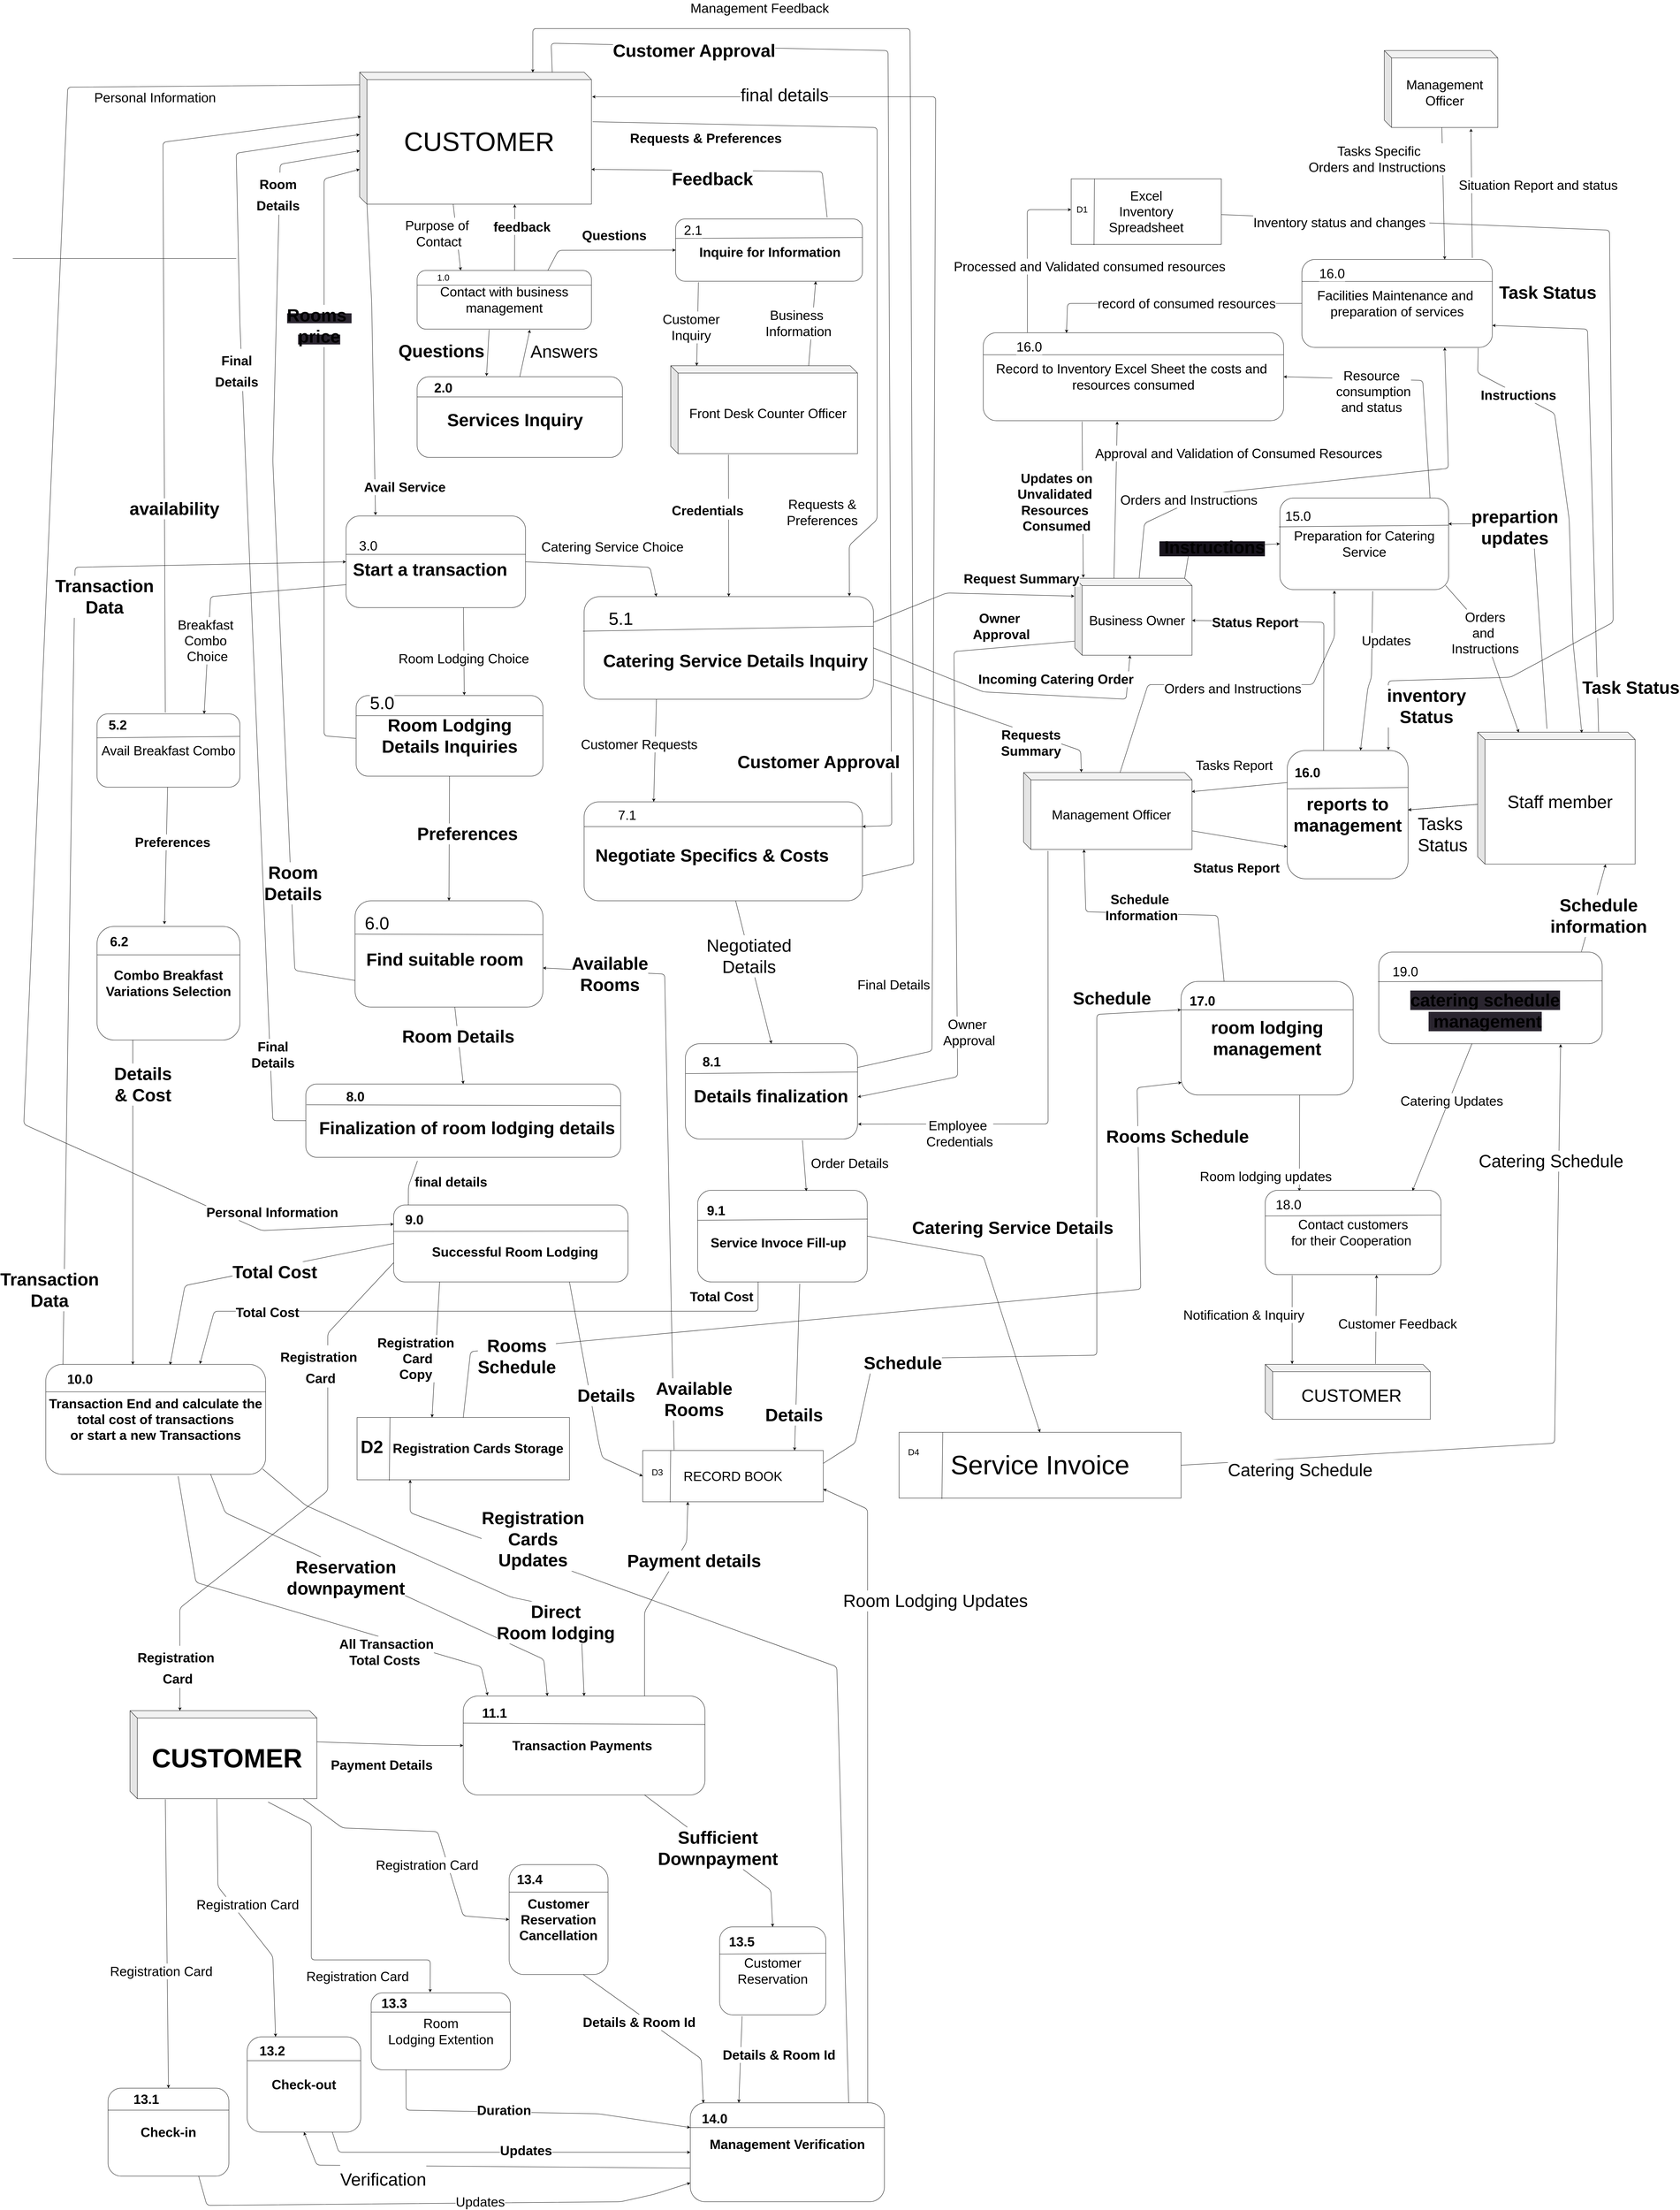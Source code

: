 <mxfile>
    <diagram id="emvvtYQxzRHmPXdrn84x" name="Page-1">
        <mxGraphModel dx="3890" dy="2518" grid="1" gridSize="10" guides="1" tooltips="1" connect="1" arrows="1" fold="1" page="1" pageScale="1" pageWidth="850" pageHeight="1100" math="0" shadow="0">
            <root>
                <mxCell id="0"/>
                <mxCell id="1" parent="0"/>
                <mxCell id="68" style="edgeStyle=none;html=1;entryX=0.25;entryY=0;entryDx=0;entryDy=0;exitX=0;exitY=0;exitDx=255.465;exitDy=360;exitPerimeter=0;fontStyle=1" parent="1" source="5" target="6" edge="1">
                    <mxGeometry relative="1" as="geometry">
                        <Array as="points"/>
                    </mxGeometry>
                </mxCell>
                <mxCell id="461" value="&lt;font style=&quot;font-size: 36px;&quot;&gt;Purpose of&amp;nbsp;&lt;br&gt;Contact&lt;/font&gt;" style="edgeLabel;html=1;align=center;verticalAlign=middle;resizable=0;points=[];fontSize=24;" parent="68" vertex="1" connectable="0">
                    <mxGeometry x="-0.211" y="2" relative="1" as="geometry">
                        <mxPoint x="-50" y="8" as="offset"/>
                    </mxGeometry>
                </mxCell>
                <mxCell id="142" style="edgeStyle=none;html=1;entryX=1;entryY=0.25;entryDx=0;entryDy=0;fontSize=36;fontStyle=1;exitX=0.831;exitY=-0.001;exitDx=0;exitDy=0;exitPerimeter=0;" parent="1" source="5" target="115" edge="1">
                    <mxGeometry relative="1" as="geometry">
                        <Array as="points">
                            <mxPoint x="390" y="-590"/>
                            <mxPoint x="1310" y="-570"/>
                            <mxPoint x="1320" y="1545"/>
                        </Array>
                        <mxPoint x="410" y="-530" as="sourcePoint"/>
                        <mxPoint x="1190" y="1545" as="targetPoint"/>
                    </mxGeometry>
                </mxCell>
                <mxCell id="234" value="&lt;span style=&quot;font-size: 48px;&quot;&gt;&lt;b&gt;Customer Approval&lt;/b&gt;&lt;/span&gt;" style="edgeLabel;html=1;align=center;verticalAlign=middle;resizable=0;points=[];fontSize=24;" parent="142" vertex="1" connectable="0">
                    <mxGeometry x="-0.497" y="2" relative="1" as="geometry">
                        <mxPoint x="-335" y="6" as="offset"/>
                    </mxGeometry>
                </mxCell>
                <mxCell id="288" value="&lt;span style=&quot;font-size: 48px;&quot;&gt;&lt;b&gt;Customer Approval&lt;/b&gt;&lt;/span&gt;" style="edgeLabel;html=1;align=center;verticalAlign=middle;resizable=0;points=[];fontSize=30;" parent="142" vertex="1" connectable="0">
                    <mxGeometry x="0.902" y="-3" relative="1" as="geometry">
                        <mxPoint x="-197" y="-98" as="offset"/>
                    </mxGeometry>
                </mxCell>
                <mxCell id="155" style="edgeStyle=none;html=1;entryX=0;entryY=0.25;entryDx=0;entryDy=0;fontStyle=1;exitX=0.005;exitY=0.095;exitDx=0;exitDy=0;exitPerimeter=0;" parent="1" source="5" target="77" edge="1">
                    <mxGeometry relative="1" as="geometry">
                        <mxPoint x="-30" y="2622.62" as="targetPoint"/>
                        <Array as="points">
                            <mxPoint x="-930" y="-470"/>
                            <mxPoint x="-1050" y="2360"/>
                            <mxPoint x="-400" y="2650"/>
                        </Array>
                        <mxPoint x="-89.69" y="-129.997" as="sourcePoint"/>
                    </mxGeometry>
                </mxCell>
                <mxCell id="245" value="&lt;font style=&quot;font-size: 36px;&quot;&gt;&lt;b&gt;Personal Information&lt;/b&gt;&lt;br&gt;&lt;/font&gt;" style="edgeLabel;html=1;align=center;verticalAlign=middle;resizable=0;points=[];fontSize=24;" parent="155" vertex="1" connectable="0">
                    <mxGeometry x="0.808" y="5" relative="1" as="geometry">
                        <mxPoint x="109" y="-9" as="offset"/>
                    </mxGeometry>
                </mxCell>
                <mxCell id="261" value="Personal Information" style="edgeLabel;html=1;align=center;verticalAlign=middle;resizable=0;points=[];fontSize=36;" parent="155" vertex="1" connectable="0">
                    <mxGeometry x="-0.622" y="3" relative="1" as="geometry">
                        <mxPoint x="239" y="-61" as="offset"/>
                    </mxGeometry>
                </mxCell>
                <mxCell id="702" style="edgeStyle=none;html=1;entryX=0.917;entryY=-0.004;entryDx=0;entryDy=0;fontSize=36;exitX=1.005;exitY=0.375;exitDx=0;exitDy=0;exitPerimeter=0;entryPerimeter=0;" edge="1" parent="1" source="5" target="110">
                    <mxGeometry relative="1" as="geometry">
                        <Array as="points">
                            <mxPoint x="1280" y="-360"/>
                            <mxPoint x="1280" y="710"/>
                            <mxPoint x="1204" y="780"/>
                        </Array>
                    </mxGeometry>
                </mxCell>
                <mxCell id="703" value="&lt;b&gt;Requests &amp;amp; Preferences&lt;/b&gt;" style="edgeLabel;html=1;align=center;verticalAlign=middle;resizable=0;points=[];fontSize=36;" vertex="1" connectable="0" parent="702">
                    <mxGeometry x="-0.857" y="-4" relative="1" as="geometry">
                        <mxPoint x="159" y="38" as="offset"/>
                    </mxGeometry>
                </mxCell>
                <mxCell id="704" value="Requests &amp;amp;&lt;br&gt;Preferences" style="edgeLabel;html=1;align=center;verticalAlign=middle;resizable=0;points=[];fontSize=36;" vertex="1" connectable="0" parent="702">
                    <mxGeometry x="0.913" y="2" relative="1" as="geometry">
                        <mxPoint x="-76" y="-138" as="offset"/>
                    </mxGeometry>
                </mxCell>
                <mxCell id="5" value="&lt;font style=&quot;font-size: 72px;&quot;&gt;CUSTOMER&lt;/font&gt;" style="shape=cube;whiteSpace=wrap;html=1;boundedLbl=1;backgroundOutline=1;darkOpacity=0.05;darkOpacity2=0.1;" parent="1" vertex="1">
                    <mxGeometry x="-132.96" y="-510.83" width="632.96" height="360" as="geometry"/>
                </mxCell>
                <mxCell id="64" style="edgeStyle=none;html=1;entryX=0;entryY=0.5;entryDx=0;entryDy=0;exitX=0.75;exitY=0;exitDx=0;exitDy=0;fontStyle=1" parent="1" source="6" target="48" edge="1">
                    <mxGeometry relative="1" as="geometry">
                        <mxPoint x="300" y="190" as="sourcePoint"/>
                        <mxPoint x="520" y="160" as="targetPoint"/>
                        <Array as="points">
                            <mxPoint x="410" y="-25"/>
                        </Array>
                    </mxGeometry>
                </mxCell>
                <mxCell id="305" value="&lt;font style=&quot;font-size: 36px;&quot;&gt;&lt;b&gt;Questions&lt;/b&gt;&lt;/font&gt;" style="edgeLabel;html=1;align=center;verticalAlign=middle;resizable=0;points=[];fontSize=24;" parent="64" vertex="1" connectable="0">
                    <mxGeometry x="-0.327" y="-1" relative="1" as="geometry">
                        <mxPoint x="85" y="-42" as="offset"/>
                    </mxGeometry>
                </mxCell>
                <mxCell id="69" value="&lt;font style=&quot;font-size: 48px;&quot;&gt;Questions&lt;/font&gt;" style="edgeStyle=none;html=1;entryX=0.338;entryY=-0.007;entryDx=0;entryDy=0;entryPerimeter=0;exitX=0.413;exitY=1.01;exitDx=0;exitDy=0;fontStyle=1;exitPerimeter=0;" parent="1" source="6" target="37" edge="1">
                    <mxGeometry x="0.033" y="-127" relative="1" as="geometry">
                        <mxPoint as="offset"/>
                    </mxGeometry>
                </mxCell>
                <mxCell id="97" style="edgeStyle=none;html=1;exitX=0.559;exitY=-0.001;exitDx=0;exitDy=0;entryX=0.669;entryY=1.001;entryDx=0;entryDy=0;entryPerimeter=0;fontStyle=1;exitPerimeter=0;" parent="1" source="6" target="5" edge="1">
                    <mxGeometry relative="1" as="geometry"/>
                </mxCell>
                <mxCell id="460" value="&lt;font style=&quot;font-size: 36px;&quot;&gt;&lt;b&gt;feedback&lt;/b&gt;&lt;/font&gt;" style="edgeLabel;html=1;align=center;verticalAlign=middle;resizable=0;points=[];fontSize=24;" parent="97" vertex="1" connectable="0">
                    <mxGeometry x="-0.561" y="2" relative="1" as="geometry">
                        <mxPoint x="22" y="-80" as="offset"/>
                    </mxGeometry>
                </mxCell>
                <mxCell id="6" value="&lt;font style=&quot;font-size: 36px;&quot;&gt;Contact with business management&lt;/font&gt;" style="rounded=1;whiteSpace=wrap;html=1;fontSize=24;" parent="1" vertex="1">
                    <mxGeometry x="24" y="30" width="476" height="160" as="geometry"/>
                </mxCell>
                <mxCell id="7" value="" style="endArrow=none;html=1;fontSize=24;exitX=0;exitY=0.25;exitDx=0;exitDy=0;entryX=1;entryY=0.25;entryDx=0;entryDy=0;fontStyle=1" parent="1" source="6" target="6" edge="1">
                    <mxGeometry width="50" height="50" relative="1" as="geometry">
                        <mxPoint x="190" y="600" as="sourcePoint"/>
                        <mxPoint x="240" y="550" as="targetPoint"/>
                    </mxGeometry>
                </mxCell>
                <mxCell id="441" value="&lt;font style=&quot;font-size: 24px;&quot;&gt;1.0&lt;/font&gt;" style="edgeLabel;html=1;align=center;verticalAlign=middle;resizable=0;points=[];" parent="7" vertex="1" connectable="0">
                    <mxGeometry x="-0.493" y="-1" relative="1" as="geometry">
                        <mxPoint x="-50" y="-21" as="offset"/>
                    </mxGeometry>
                </mxCell>
                <mxCell id="184" style="edgeStyle=none;html=1;entryX=0;entryY=0.25;entryDx=0;entryDy=0;exitX=1;exitY=0.25;exitDx=0;exitDy=0;fontStyle=1" parent="1" source="8" target="160" edge="1">
                    <mxGeometry relative="1" as="geometry">
                        <mxPoint x="1110" y="3200" as="sourcePoint"/>
                        <mxPoint x="2070" y="2040" as="targetPoint"/>
                        <Array as="points">
                            <mxPoint x="1220" y="3230"/>
                            <mxPoint x="1270" y="3000"/>
                            <mxPoint x="1880" y="2990"/>
                            <mxPoint x="1880" y="2060"/>
                        </Array>
                    </mxGeometry>
                </mxCell>
                <mxCell id="238" value="&lt;font style=&quot;font-size: 48px;&quot;&gt;&lt;b style=&quot;&quot;&gt;Schedule&lt;/b&gt;&lt;/font&gt;" style="edgeLabel;html=1;align=center;verticalAlign=middle;resizable=0;points=[];fontSize=24;" parent="184" vertex="1" connectable="0">
                    <mxGeometry x="-0.598" y="1" relative="1" as="geometry">
                        <mxPoint x="-6" y="13" as="offset"/>
                    </mxGeometry>
                </mxCell>
                <mxCell id="276" value="&lt;b style=&quot;font-size: 48px;&quot;&gt;Schedule&lt;/b&gt;" style="edgeLabel;html=1;align=center;verticalAlign=middle;resizable=0;points=[];fontSize=24;" parent="184" vertex="1" connectable="0">
                    <mxGeometry x="0.887" y="-3" relative="1" as="geometry">
                        <mxPoint x="-70" y="-41" as="offset"/>
                    </mxGeometry>
                </mxCell>
                <mxCell id="216" style="edgeStyle=none;html=1;fontSize=24;exitX=0.174;exitY=-0.008;exitDx=0;exitDy=0;exitPerimeter=0;entryX=1;entryY=0.632;entryDx=0;entryDy=0;entryPerimeter=0;fontStyle=1" parent="1" source="8" target="53" edge="1">
                    <mxGeometry relative="1" as="geometry">
                        <mxPoint x="690" y="3240" as="sourcePoint"/>
                        <mxPoint x="450" y="1790" as="targetPoint"/>
                        <Array as="points">
                            <mxPoint x="700" y="1950"/>
                        </Array>
                    </mxGeometry>
                </mxCell>
                <mxCell id="217" value="&lt;b style=&quot;font-size: 48px;&quot;&gt;Available&lt;br&gt;Rooms&lt;/b&gt;" style="edgeLabel;html=1;align=center;verticalAlign=middle;resizable=0;points=[];fontSize=24;" parent="216" vertex="1" connectable="0">
                    <mxGeometry x="0.663" y="3" relative="1" as="geometry">
                        <mxPoint x="-92" as="offset"/>
                    </mxGeometry>
                </mxCell>
                <mxCell id="479" value="&lt;font style=&quot;font-size: 48px;&quot;&gt;&lt;b&gt;Available&lt;br&gt;Rooms&lt;/b&gt;&lt;/font&gt;" style="edgeLabel;html=1;align=center;verticalAlign=middle;resizable=0;points=[];fontSize=24;" parent="216" vertex="1" connectable="0">
                    <mxGeometry x="-0.777" y="3" relative="1" as="geometry">
                        <mxPoint x="61" y="43" as="offset"/>
                    </mxGeometry>
                </mxCell>
                <mxCell id="8" value="&lt;font style=&quot;font-size: 36px;&quot;&gt;RECORD BOOK&lt;/font&gt;" style="rounded=0;whiteSpace=wrap;html=1;fontSize=24;" parent="1" vertex="1">
                    <mxGeometry x="640" y="3250" width="493.12" height="140" as="geometry"/>
                </mxCell>
                <mxCell id="9" value="" style="endArrow=none;html=1;fontSize=24;exitX=0.155;exitY=-0.002;exitDx=0;exitDy=0;exitPerimeter=0;entryX=0.152;entryY=1.011;entryDx=0;entryDy=0;entryPerimeter=0;fontStyle=1" parent="1" source="8" target="8" edge="1">
                    <mxGeometry width="50" height="50" relative="1" as="geometry">
                        <mxPoint x="-558.28" y="2980.58" as="sourcePoint"/>
                        <mxPoint x="-508.28" y="2930.58" as="targetPoint"/>
                    </mxGeometry>
                </mxCell>
                <mxCell id="13" value="" style="rounded=0;whiteSpace=wrap;html=1;fontSize=24;" parent="1" vertex="1">
                    <mxGeometry x="-140" y="3160" width="580" height="170" as="geometry"/>
                </mxCell>
                <mxCell id="14" value="" style="endArrow=none;html=1;fontSize=24;exitX=0.155;exitY=-0.002;exitDx=0;exitDy=0;exitPerimeter=0;entryX=0.152;entryY=1.011;entryDx=0;entryDy=0;entryPerimeter=0;fontStyle=1" parent="1" source="13" target="13" edge="1">
                    <mxGeometry width="50" height="50" relative="1" as="geometry">
                        <mxPoint x="247.34" y="3170.72" as="sourcePoint"/>
                        <mxPoint x="297.34" y="3120.72" as="targetPoint"/>
                    </mxGeometry>
                </mxCell>
                <mxCell id="652" value="&lt;b style=&quot;&quot;&gt;&lt;font style=&quot;font-size: 48px;&quot;&gt;D2&lt;/font&gt;&lt;/b&gt;" style="edgeLabel;html=1;align=center;verticalAlign=middle;resizable=0;points=[];fontSize=36;" parent="14" vertex="1" connectable="0">
                    <mxGeometry x="-0.589" y="1" relative="1" as="geometry">
                        <mxPoint x="-51" y="45" as="offset"/>
                    </mxGeometry>
                </mxCell>
                <mxCell id="653" value="&lt;font style=&quot;font-size: 36px;&quot;&gt;&lt;b style=&quot;&quot;&gt;Registration Cards Storage&lt;/b&gt;&lt;/font&gt;" style="edgeLabel;html=1;align=center;verticalAlign=middle;resizable=0;points=[];fontSize=48;" parent="14" vertex="1" connectable="0">
                    <mxGeometry x="-0.74" y="-2" relative="1" as="geometry">
                        <mxPoint x="242" y="58" as="offset"/>
                    </mxGeometry>
                </mxCell>
                <mxCell id="183" style="edgeStyle=none;html=1;entryX=0.814;entryY=1.005;entryDx=0;entryDy=0;exitX=1;exitY=0.5;exitDx=0;exitDy=0;entryPerimeter=0;fontStyle=1" parent="1" source="15" target="162" edge="1">
                    <mxGeometry relative="1" as="geometry">
                        <Array as="points">
                            <mxPoint x="3130" y="3230"/>
                        </Array>
                    </mxGeometry>
                </mxCell>
                <mxCell id="239" value="&lt;span style=&quot;font-size: 48px;&quot;&gt;Catering Schedule&lt;/span&gt;" style="edgeLabel;html=1;align=center;verticalAlign=middle;resizable=0;points=[];fontSize=24;" parent="183" vertex="1" connectable="0">
                    <mxGeometry x="-0.796" y="10" relative="1" as="geometry">
                        <mxPoint x="110" y="35" as="offset"/>
                    </mxGeometry>
                </mxCell>
                <mxCell id="262" value="&lt;span style=&quot;font-size: 48px;&quot;&gt;Catering Schedule&lt;/span&gt;" style="edgeLabel;html=1;align=center;verticalAlign=middle;resizable=0;points=[];fontSize=36;" parent="183" vertex="1" connectable="0">
                    <mxGeometry x="0.589" y="-1" relative="1" as="geometry">
                        <mxPoint x="-21" y="-115" as="offset"/>
                    </mxGeometry>
                </mxCell>
                <mxCell id="15" value="&lt;font style=&quot;font-size: 72px;&quot;&gt;Service Invoice&lt;/font&gt;" style="rounded=0;whiteSpace=wrap;html=1;fontSize=24;" parent="1" vertex="1">
                    <mxGeometry x="1340" y="3200.48" width="770" height="179.52" as="geometry"/>
                </mxCell>
                <mxCell id="16" value="" style="endArrow=none;html=1;fontSize=24;exitX=0.155;exitY=-0.002;exitDx=0;exitDy=0;exitPerimeter=0;entryX=0.152;entryY=1.011;entryDx=0;entryDy=0;entryPerimeter=0;fontStyle=1" parent="1" source="15" target="15" edge="1">
                    <mxGeometry width="50" height="50" relative="1" as="geometry">
                        <mxPoint x="247.34" y="3450.9" as="sourcePoint"/>
                        <mxPoint x="297.34" y="3400.9" as="targetPoint"/>
                    </mxGeometry>
                </mxCell>
                <mxCell id="17" value="" style="rounded=1;whiteSpace=wrap;html=1;fontSize=24;" parent="1" vertex="1">
                    <mxGeometry x="-170" y="700" width="490" height="250" as="geometry"/>
                </mxCell>
                <mxCell id="18" value="" style="endArrow=none;html=1;fontSize=24;exitX=0;exitY=0.419;exitDx=0;exitDy=0;entryX=0.999;entryY=0.419;entryDx=0;entryDy=0;exitPerimeter=0;entryPerimeter=0;fontStyle=1" parent="1" source="17" target="17" edge="1">
                    <mxGeometry width="50" height="50" relative="1" as="geometry">
                        <mxPoint x="150" y="730" as="sourcePoint"/>
                        <mxPoint x="200" y="680" as="targetPoint"/>
                    </mxGeometry>
                </mxCell>
                <mxCell id="443" value="&lt;font style=&quot;font-size: 36px;&quot;&gt;3.0&lt;/font&gt;" style="edgeLabel;html=1;align=center;verticalAlign=middle;resizable=0;points=[];fontSize=24;" parent="18" vertex="1" connectable="0">
                    <mxGeometry x="-0.649" y="4" relative="1" as="geometry">
                        <mxPoint x="-26" y="-20" as="offset"/>
                    </mxGeometry>
                </mxCell>
                <mxCell id="643" value="&lt;font style=&quot;font-size: 48px;&quot;&gt;&lt;b&gt;Start a transaction&lt;/b&gt;&lt;/font&gt;" style="edgeLabel;html=1;align=center;verticalAlign=middle;resizable=0;points=[];fontSize=36;" parent="18" vertex="1" connectable="0">
                    <mxGeometry x="-0.172" y="2" relative="1" as="geometry">
                        <mxPoint x="26" y="43" as="offset"/>
                    </mxGeometry>
                </mxCell>
                <mxCell id="125" style="edgeStyle=none;html=1;fontSize=36;exitX=0.478;exitY=-0.018;exitDx=0;exitDy=0;exitPerimeter=0;fontStyle=1;entryX=0.006;entryY=0.336;entryDx=0;entryDy=0;entryPerimeter=0;" parent="1" source="26" target="5" edge="1">
                    <mxGeometry relative="1" as="geometry">
                        <Array as="points">
                            <mxPoint x="-670" y="-320"/>
                        </Array>
                        <mxPoint x="-645" y="830" as="sourcePoint"/>
                        <mxPoint x="-666.32" y="276.92" as="targetPoint"/>
                    </mxGeometry>
                </mxCell>
                <mxCell id="242" value="&lt;font style=&quot;&quot;&gt;&lt;font style=&quot;font-size: 48px;&quot;&gt;&lt;b&gt;availability&lt;/b&gt;&lt;/font&gt;&lt;br&gt;&lt;/font&gt;" style="edgeLabel;html=1;align=center;verticalAlign=middle;resizable=0;points=[];" parent="125" vertex="1" connectable="0">
                    <mxGeometry x="-0.065" relative="1" as="geometry">
                        <mxPoint x="28" y="426" as="offset"/>
                    </mxGeometry>
                </mxCell>
                <mxCell id="126" style="edgeStyle=none;html=1;fontSize=36;entryX=0.472;entryY=-0.019;entryDx=0;entryDy=0;entryPerimeter=0;fontStyle=1" parent="1" source="26" target="106" edge="1">
                    <mxGeometry relative="1" as="geometry"/>
                </mxCell>
                <mxCell id="297" value="&lt;b&gt;Preferences&lt;/b&gt;" style="edgeLabel;html=1;align=center;verticalAlign=middle;resizable=0;points=[];fontSize=36;" parent="126" vertex="1" connectable="0">
                    <mxGeometry x="-0.323" relative="1" as="geometry">
                        <mxPoint x="16" y="23" as="offset"/>
                    </mxGeometry>
                </mxCell>
                <mxCell id="26" value="&lt;font style=&quot;font-size: 36px;&quot;&gt;Avail Breakfast Combo&lt;/font&gt;" style="rounded=1;whiteSpace=wrap;html=1;fontSize=24;" parent="1" vertex="1">
                    <mxGeometry x="-850" y="1240" width="390" height="200" as="geometry"/>
                </mxCell>
                <mxCell id="27" value="" style="endArrow=none;html=1;fontSize=24;exitX=-0.002;exitY=0.327;exitDx=0;exitDy=0;entryX=0.998;entryY=0.307;entryDx=0;entryDy=0;entryPerimeter=0;exitPerimeter=0;fontStyle=1" parent="1" source="26" target="26" edge="1">
                    <mxGeometry width="50" height="50" relative="1" as="geometry">
                        <mxPoint x="-190" y="900" as="sourcePoint"/>
                        <mxPoint x="-140" y="850" as="targetPoint"/>
                    </mxGeometry>
                </mxCell>
                <mxCell id="489" value="&lt;font style=&quot;font-size: 36px;&quot;&gt;&lt;b style=&quot;&quot;&gt;5.2&lt;/b&gt;&lt;/font&gt;" style="edgeLabel;html=1;align=center;verticalAlign=middle;resizable=0;points=[];" parent="27" vertex="1" connectable="0">
                    <mxGeometry x="-0.792" y="6" relative="1" as="geometry">
                        <mxPoint x="16" y="-29" as="offset"/>
                    </mxGeometry>
                </mxCell>
                <mxCell id="67" style="edgeStyle=none;html=1;entryX=0.75;entryY=1;entryDx=0;entryDy=0;exitX=0.738;exitY=0.008;exitDx=0;exitDy=0;exitPerimeter=0;fontStyle=1" parent="1" source="28" target="48" edge="1">
                    <mxGeometry relative="1" as="geometry">
                        <mxPoint x="860" y="470" as="sourcePoint"/>
                    </mxGeometry>
                </mxCell>
                <mxCell id="313" value="Business&amp;nbsp;&lt;br&gt;Information" style="edgeLabel;html=1;align=center;verticalAlign=middle;resizable=0;points=[];fontSize=36;" parent="67" vertex="1" connectable="0">
                    <mxGeometry x="-0.113" relative="1" as="geometry">
                        <mxPoint x="-37" y="-15" as="offset"/>
                    </mxGeometry>
                </mxCell>
                <mxCell id="144" style="edgeStyle=none;html=1;entryX=0.5;entryY=0;entryDx=0;entryDy=0;fontSize=36;exitX=0.309;exitY=1.01;exitDx=0;exitDy=0;exitPerimeter=0;fontStyle=1" parent="1" source="28" target="110" edge="1">
                    <mxGeometry relative="1" as="geometry">
                        <Array as="points"/>
                        <mxPoint x="1144.92" y="788.05" as="targetPoint"/>
                    </mxGeometry>
                </mxCell>
                <mxCell id="307" value="&lt;font style=&quot;font-size: 36px;&quot;&gt;&lt;b&gt;Credentials&amp;nbsp;&lt;/b&gt;&lt;br&gt;&lt;/font&gt;" style="edgeLabel;html=1;align=center;verticalAlign=middle;resizable=0;points=[];fontSize=48;" parent="144" vertex="1" connectable="0">
                    <mxGeometry x="-0.106" y="6" relative="1" as="geometry">
                        <mxPoint x="-59" y="-25" as="offset"/>
                    </mxGeometry>
                </mxCell>
                <mxCell id="28" value="&lt;font style=&quot;&quot;&gt;&lt;font style=&quot;font-size: 36px;&quot;&gt;Front Desk Counter Officer&lt;/font&gt;&lt;br&gt;&lt;/font&gt;" style="shape=cube;whiteSpace=wrap;html=1;boundedLbl=1;backgroundOutline=1;darkOpacity=0.05;darkOpacity2=0.1;" parent="1" vertex="1">
                    <mxGeometry x="716.56" y="290" width="510" height="240" as="geometry"/>
                </mxCell>
                <mxCell id="138" style="edgeStyle=none;html=1;fontSize=36;exitX=-0.003;exitY=0.817;exitDx=0;exitDy=0;exitPerimeter=0;entryX=1.001;entryY=0.559;entryDx=0;entryDy=0;entryPerimeter=0;fontStyle=1" parent="1" source="29" target="134" edge="1">
                    <mxGeometry relative="1" as="geometry">
                        <mxPoint x="1230" y="2225" as="targetPoint"/>
                        <Array as="points">
                            <mxPoint x="1490" y="1070"/>
                            <mxPoint x="1500" y="2230"/>
                        </Array>
                    </mxGeometry>
                </mxCell>
                <mxCell id="215" value="&lt;span style=&quot;font-size: 36px;&quot;&gt;Owner&amp;nbsp;&lt;/span&gt;&lt;br style=&quot;font-size: 36px;&quot;&gt;&lt;span style=&quot;font-size: 36px;&quot;&gt;Approval&lt;/span&gt;" style="edgeLabel;html=1;align=center;verticalAlign=middle;resizable=0;points=[];" parent="138" vertex="1" connectable="0">
                    <mxGeometry x="0.356" y="-1" relative="1" as="geometry">
                        <mxPoint x="34" y="170" as="offset"/>
                    </mxGeometry>
                </mxCell>
                <mxCell id="332" value="&lt;span style=&quot;font-size: 36px;&quot;&gt;&lt;b&gt;Owner&amp;nbsp;&lt;br&gt;Approval&lt;/b&gt;&lt;br&gt;&lt;/span&gt;" style="edgeLabel;html=1;align=center;verticalAlign=middle;resizable=0;points=[];fontSize=24;" parent="138" vertex="1" connectable="0">
                    <mxGeometry x="-0.806" y="4" relative="1" as="geometry">
                        <mxPoint x="-30" y="-60" as="offset"/>
                    </mxGeometry>
                </mxCell>
                <mxCell id="571" style="edgeStyle=none;html=1;entryX=0.446;entryY=1.008;entryDx=0;entryDy=0;entryPerimeter=0;fontSize=36;exitX=0.334;exitY=-0.002;exitDx=0;exitDy=0;exitPerimeter=0;fontStyle=1" parent="1" source="29" target="555" edge="1">
                    <mxGeometry relative="1" as="geometry"/>
                </mxCell>
                <mxCell id="602" value="&lt;font style=&quot;font-size: 36px;&quot;&gt;Approval and Validation of Consumed Resources&lt;/font&gt;" style="edgeLabel;html=1;align=center;verticalAlign=middle;resizable=0;points=[];fontSize=24;" parent="571" vertex="1" connectable="0">
                    <mxGeometry x="0.666" y="-1" relative="1" as="geometry">
                        <mxPoint x="332" y="16" as="offset"/>
                    </mxGeometry>
                </mxCell>
                <mxCell id="29" value="&lt;font style=&quot;&quot;&gt;&lt;font style=&quot;font-size: 36px;&quot;&gt;Business Owner&lt;/font&gt;&lt;br&gt;&lt;/font&gt;" style="shape=cube;whiteSpace=wrap;html=1;boundedLbl=1;backgroundOutline=1;darkOpacity=0.05;darkOpacity2=0.1;" parent="1" vertex="1">
                    <mxGeometry x="1820" y="870" width="320" height="210" as="geometry"/>
                </mxCell>
                <mxCell id="139" style="edgeStyle=none;html=1;entryX=1.003;entryY=0.844;entryDx=0;entryDy=0;fontSize=36;exitX=0.145;exitY=1.018;exitDx=0;exitDy=0;exitPerimeter=0;fontStyle=1;entryPerimeter=0;" parent="1" source="31" target="134" edge="1">
                    <mxGeometry relative="1" as="geometry">
                        <Array as="points">
                            <mxPoint x="1747" y="2359"/>
                        </Array>
                    </mxGeometry>
                </mxCell>
                <mxCell id="289" value="&lt;span style=&quot;font-size: 36px;&quot;&gt;Employee&amp;nbsp;&lt;br&gt;Credentials&lt;br&gt;&lt;/span&gt;" style="edgeLabel;html=1;align=center;verticalAlign=middle;resizable=0;points=[];fontSize=24;" parent="139" vertex="1" connectable="0">
                    <mxGeometry x="0.701" y="3" relative="1" as="geometry">
                        <mxPoint x="88" y="22" as="offset"/>
                    </mxGeometry>
                </mxCell>
                <mxCell id="181" style="edgeStyle=none;html=1;entryX=0;entryY=0.75;entryDx=0;entryDy=0;exitX=1.002;exitY=0.759;exitDx=0;exitDy=0;exitPerimeter=0;fontStyle=1" parent="1" source="31" target="177" edge="1">
                    <mxGeometry relative="1" as="geometry"/>
                </mxCell>
                <mxCell id="280" value="&lt;font style=&quot;&quot;&gt;&lt;span style=&quot;font-size: 36px;&quot;&gt;&lt;b&gt;Status Report&lt;/b&gt;&lt;/span&gt;&lt;br&gt;&lt;/font&gt;" style="edgeLabel;html=1;align=center;verticalAlign=middle;resizable=0;points=[];fontSize=24;" parent="181" vertex="1" connectable="0">
                    <mxGeometry x="-0.541" y="-1" relative="1" as="geometry">
                        <mxPoint x="60" y="90" as="offset"/>
                    </mxGeometry>
                </mxCell>
                <mxCell id="515" style="edgeStyle=none;html=1;entryX=0.323;entryY=1.01;entryDx=0;entryDy=0;fontSize=24;fillColor=#FFFFFF;entryPerimeter=0;fontStyle=1" parent="1" source="31" target="507" edge="1">
                    <mxGeometry relative="1" as="geometry">
                        <Array as="points">
                            <mxPoint x="2020" y="1160"/>
                            <mxPoint x="2470" y="1160"/>
                            <mxPoint x="2529" y="1030"/>
                        </Array>
                    </mxGeometry>
                </mxCell>
                <mxCell id="521" value="&lt;font style=&quot;font-size: 36px;&quot;&gt;Orders and Instructions&lt;/font&gt;" style="edgeLabel;html=1;align=center;verticalAlign=middle;resizable=0;points=[];fontSize=24;" parent="515" vertex="1" connectable="0">
                    <mxGeometry x="-0.521" y="7" relative="1" as="geometry">
                        <mxPoint x="243" y="-6" as="offset"/>
                    </mxGeometry>
                </mxCell>
                <mxCell id="31" value="&lt;font style=&quot;&quot;&gt;&lt;font style=&quot;font-size: 36px;&quot;&gt;Management Officer&lt;/font&gt;&lt;br&gt;&lt;/font&gt;" style="shape=cube;whiteSpace=wrap;html=1;boundedLbl=1;backgroundOutline=1;darkOpacity=0.05;darkOpacity2=0.1;" parent="1" vertex="1">
                    <mxGeometry x="1680" y="1400" width="460" height="209.82" as="geometry"/>
                </mxCell>
                <mxCell id="72" style="edgeStyle=none;html=1;exitX=0.654;exitY=1;exitDx=0;exitDy=0;entryX=0.579;entryY=-0.004;entryDx=0;entryDy=0;entryPerimeter=0;fontStyle=1;exitPerimeter=0;" parent="1" source="17" target="46" edge="1">
                    <mxGeometry relative="1" as="geometry">
                        <mxPoint x="99.07" y="1050" as="targetPoint"/>
                        <mxPoint x="157.5" y="1080" as="sourcePoint"/>
                    </mxGeometry>
                </mxCell>
                <mxCell id="292" value="&lt;font style=&quot;font-size: 36px;&quot;&gt;Room Lodging Choice&lt;/font&gt;" style="edgeLabel;html=1;align=center;verticalAlign=middle;resizable=0;points=[];fontSize=24;" parent="72" vertex="1" connectable="0">
                    <mxGeometry x="-0.322" y="1" relative="1" as="geometry">
                        <mxPoint x="-2" y="58" as="offset"/>
                    </mxGeometry>
                </mxCell>
                <mxCell id="75" style="edgeStyle=none;html=1;entryX=0.75;entryY=0;entryDx=0;entryDy=0;exitX=0;exitY=0.75;exitDx=0;exitDy=0;fontStyle=1" parent="1" source="17" target="26" edge="1">
                    <mxGeometry relative="1" as="geometry">
                        <Array as="points">
                            <mxPoint x="-540" y="920"/>
                        </Array>
                        <mxPoint x="-180" y="1000" as="sourcePoint"/>
                    </mxGeometry>
                </mxCell>
                <mxCell id="294" value="&lt;font style=&quot;font-size: 36px;&quot;&gt;Breakfast&amp;nbsp;&lt;br&gt;Combo&amp;nbsp;&lt;br&gt;Choice&lt;/font&gt;" style="edgeLabel;html=1;align=center;verticalAlign=middle;resizable=0;points=[];fontSize=24;" parent="75" vertex="1" connectable="0">
                    <mxGeometry x="-0.336" y="-1" relative="1" as="geometry">
                        <mxPoint x="-151" y="133" as="offset"/>
                    </mxGeometry>
                </mxCell>
                <mxCell id="76" style="edgeStyle=none;html=1;fontStyle=1;exitX=1;exitY=0.5;exitDx=0;exitDy=0;entryX=0.25;entryY=0;entryDx=0;entryDy=0;" parent="1" source="17" target="110" edge="1">
                    <mxGeometry relative="1" as="geometry">
                        <mxPoint x="920" y="1080" as="targetPoint"/>
                        <Array as="points">
                            <mxPoint x="660" y="840"/>
                        </Array>
                        <mxPoint x="270" y="960" as="sourcePoint"/>
                    </mxGeometry>
                </mxCell>
                <mxCell id="293" value="&lt;font style=&quot;font-size: 36px;&quot;&gt;Catering Service Choice&lt;/font&gt;" style="edgeLabel;html=1;align=center;verticalAlign=middle;resizable=0;points=[];fontSize=24;" parent="76" vertex="1" connectable="0">
                    <mxGeometry x="-0.405" relative="1" as="geometry">
                        <mxPoint x="111" y="-47" as="offset"/>
                    </mxGeometry>
                </mxCell>
                <mxCell id="70" value="&lt;font style=&quot;&quot;&gt;&lt;font style=&quot;font-size: 36px;&quot;&gt;Avail Service&lt;/font&gt;&lt;br&gt;&lt;/font&gt;" style="edgeStyle=none;html=1;entryX=0.164;entryY=-0.008;entryDx=0;entryDy=0;entryPerimeter=0;fontStyle=1;exitX=0;exitY=0;exitDx=20;exitDy=360;exitPerimeter=0;" parent="1" source="5" target="17" edge="1">
                    <mxGeometry x="0.82" y="81" relative="1" as="geometry">
                        <mxPoint y="1" as="offset"/>
                        <mxPoint x="-90" y="-140" as="sourcePoint"/>
                        <Array as="points">
                            <mxPoint x="-100" y="120"/>
                        </Array>
                    </mxGeometry>
                </mxCell>
                <mxCell id="96" style="edgeStyle=none;html=1;entryX=0.647;entryY=1.011;entryDx=0;entryDy=0;exitX=0.5;exitY=0;exitDx=0;exitDy=0;fontStyle=1;entryPerimeter=0;" parent="1" source="37" target="6" edge="1">
                    <mxGeometry relative="1" as="geometry"/>
                </mxCell>
                <mxCell id="231" value="&lt;font style=&quot;font-size: 48px;&quot;&gt;Answers&lt;/font&gt;" style="edgeLabel;html=1;align=center;verticalAlign=middle;resizable=0;points=[];fontSize=24;" parent="96" vertex="1" connectable="0">
                    <mxGeometry x="0.165" y="-1" relative="1" as="geometry">
                        <mxPoint x="103" y="5" as="offset"/>
                    </mxGeometry>
                </mxCell>
                <mxCell id="37" value="" style="rounded=1;whiteSpace=wrap;html=1;fontSize=24;" parent="1" vertex="1">
                    <mxGeometry x="24" y="320" width="560.62" height="220" as="geometry"/>
                </mxCell>
                <mxCell id="38" value="" style="endArrow=none;html=1;fontSize=24;exitX=0;exitY=0.25;exitDx=0;exitDy=0;entryX=1;entryY=0.25;entryDx=0;entryDy=0;fontStyle=1" parent="1" source="37" target="37" edge="1">
                    <mxGeometry width="50" height="50" relative="1" as="geometry">
                        <mxPoint x="-190" y="730" as="sourcePoint"/>
                        <mxPoint x="-140" y="680" as="targetPoint"/>
                    </mxGeometry>
                </mxCell>
                <mxCell id="442" value="&lt;font style=&quot;font-size: 36px;&quot;&gt;&lt;b&gt;2.0&lt;/b&gt;&lt;/font&gt;" style="edgeLabel;html=1;align=center;verticalAlign=middle;resizable=0;points=[];fontSize=24;" parent="38" vertex="1" connectable="0">
                    <mxGeometry x="-0.224" y="2" relative="1" as="geometry">
                        <mxPoint x="-147" y="-23" as="offset"/>
                    </mxGeometry>
                </mxCell>
                <mxCell id="644" value="&lt;b&gt;&lt;font style=&quot;font-size: 48px;&quot;&gt;Services Inquiry&lt;/font&gt;&lt;/b&gt;" style="edgeLabel;html=1;align=center;verticalAlign=middle;resizable=0;points=[];fontSize=36;" parent="38" vertex="1" connectable="0">
                    <mxGeometry x="-0.15" y="2" relative="1" as="geometry">
                        <mxPoint x="28" y="65" as="offset"/>
                    </mxGeometry>
                </mxCell>
                <mxCell id="40" value="" style="endArrow=none;html=1;fontSize=24;exitX=0;exitY=0.25;exitDx=0;exitDy=0;entryX=1;entryY=0.25;entryDx=0;entryDy=0;fontStyle=1" parent="1" edge="1">
                    <mxGeometry width="50" height="50" relative="1" as="geometry">
                        <mxPoint x="-1080" y="-2.5" as="sourcePoint"/>
                        <mxPoint x="-470" y="-2.5" as="targetPoint"/>
                    </mxGeometry>
                </mxCell>
                <mxCell id="154" style="edgeStyle=none;html=1;fontSize=36;exitX=-0.002;exitY=0.531;exitDx=0;exitDy=0;fontStyle=1;exitPerimeter=0;" parent="1" source="46" target="5" edge="1">
                    <mxGeometry relative="1" as="geometry">
                        <Array as="points">
                            <mxPoint x="-230" y="1300"/>
                            <mxPoint x="-230" y="-220"/>
                        </Array>
                        <mxPoint x="-100" y="1300" as="sourcePoint"/>
                        <mxPoint x="-314.64" y="278.36" as="targetPoint"/>
                    </mxGeometry>
                </mxCell>
                <mxCell id="225" value="&lt;font style=&quot;&quot;&gt;&lt;span style=&quot;background-color: rgb(42, 37, 47);&quot;&gt;&lt;font style=&quot;font-size: 48px;&quot;&gt;&lt;b&gt;Rooms&amp;nbsp;&lt;br&gt;price&lt;/b&gt;&lt;/font&gt;&lt;br&gt;&lt;/span&gt;&lt;/font&gt;" style="edgeLabel;html=1;align=center;verticalAlign=middle;resizable=0;points=[];fontSize=24;" parent="154" vertex="1" connectable="0">
                    <mxGeometry x="-0.462" y="-1" relative="1" as="geometry">
                        <mxPoint x="-15" y="-747" as="offset"/>
                    </mxGeometry>
                </mxCell>
                <mxCell id="286" style="edgeStyle=none;html=1;fontSize=30;entryX=0.5;entryY=0;entryDx=0;entryDy=0;exitX=0.5;exitY=1;exitDx=0;exitDy=0;fontStyle=1" parent="1" source="46" target="53" edge="1">
                    <mxGeometry relative="1" as="geometry">
                        <mxPoint x="-160.0" y="1640" as="targetPoint"/>
                        <mxPoint x="-213.395" y="1500.81" as="sourcePoint"/>
                        <Array as="points"/>
                    </mxGeometry>
                </mxCell>
                <mxCell id="287" value="&lt;b style=&quot;&quot;&gt;&lt;font style=&quot;font-size: 48px;&quot;&gt;Preferences&lt;/font&gt;&lt;/b&gt;" style="edgeLabel;html=1;align=center;verticalAlign=middle;resizable=0;points=[];fontSize=30;" parent="286" vertex="1" connectable="0">
                    <mxGeometry x="-0.128" y="-1" relative="1" as="geometry">
                        <mxPoint x="50" y="9" as="offset"/>
                    </mxGeometry>
                </mxCell>
                <mxCell id="46" value="&lt;b style=&quot;&quot;&gt;&lt;font style=&quot;font-size: 48px;&quot;&gt;Room Lodging &lt;br&gt;Details Inquiries&lt;/font&gt;&lt;/b&gt;" style="rounded=1;whiteSpace=wrap;html=1;fontSize=24;" parent="1" vertex="1">
                    <mxGeometry x="-142.49" y="1190" width="510" height="220" as="geometry"/>
                </mxCell>
                <mxCell id="47" value="" style="endArrow=none;html=1;fontSize=24;exitX=0;exitY=0.25;exitDx=0;exitDy=0;entryX=1;entryY=0.25;entryDx=0;entryDy=0;fontStyle=1" parent="1" source="46" target="46" edge="1">
                    <mxGeometry width="50" height="50" relative="1" as="geometry">
                        <mxPoint x="140" y="1270" as="sourcePoint"/>
                        <mxPoint x="190" y="1220" as="targetPoint"/>
                    </mxGeometry>
                </mxCell>
                <mxCell id="445" value="&lt;font style=&quot;font-size: 48px;&quot;&gt;5.0&lt;/font&gt;" style="edgeLabel;html=1;align=center;verticalAlign=middle;resizable=0;points=[];fontSize=24;" parent="47" vertex="1" connectable="0">
                    <mxGeometry x="-0.591" y="6" relative="1" as="geometry">
                        <mxPoint x="-34" y="-29" as="offset"/>
                    </mxGeometry>
                </mxCell>
                <mxCell id="65" style="edgeStyle=none;html=1;entryX=0.139;entryY=0.002;entryDx=0;entryDy=0;entryPerimeter=0;exitX=0.122;exitY=1.015;exitDx=0;exitDy=0;exitPerimeter=0;fontStyle=1" parent="1" source="48" target="28" edge="1">
                    <mxGeometry relative="1" as="geometry">
                        <mxPoint x="530" y="240" as="sourcePoint"/>
                    </mxGeometry>
                </mxCell>
                <mxCell id="314" value="&lt;font style=&quot;font-size: 36px;&quot;&gt;Customer&lt;br&gt;Inquiry&lt;/font&gt;" style="edgeLabel;html=1;align=center;verticalAlign=middle;resizable=0;points=[];fontSize=24;" parent="65" vertex="1" connectable="0">
                    <mxGeometry x="-0.211" y="-3" relative="1" as="geometry">
                        <mxPoint x="-16" y="33" as="offset"/>
                    </mxGeometry>
                </mxCell>
                <mxCell id="66" style="edgeStyle=none;html=1;exitX=0.811;exitY=-0.025;exitDx=0;exitDy=0;entryX=1;entryY=0.736;entryDx=0;entryDy=0;entryPerimeter=0;fontStyle=1;exitPerimeter=0;" parent="1" source="48" target="5" edge="1">
                    <mxGeometry relative="1" as="geometry">
                        <Array as="points">
                            <mxPoint x="1130" y="-240"/>
                        </Array>
                    </mxGeometry>
                </mxCell>
                <mxCell id="306" value="&lt;font style=&quot;font-size: 48px;&quot;&gt;&lt;b&gt;Feedback&lt;/b&gt;&lt;/font&gt;" style="edgeLabel;html=1;align=center;verticalAlign=middle;resizable=0;points=[];fontSize=24;" parent="66" vertex="1" connectable="0">
                    <mxGeometry x="0.145" y="1" relative="1" as="geometry">
                        <mxPoint x="7" y="22" as="offset"/>
                    </mxGeometry>
                </mxCell>
                <mxCell id="48" value="" style="rounded=1;whiteSpace=wrap;html=1;fontSize=24;" parent="1" vertex="1">
                    <mxGeometry x="730" y="-110.5" width="510" height="170" as="geometry"/>
                </mxCell>
                <mxCell id="49" value="" style="endArrow=none;html=1;fontSize=24;entryX=1;entryY=0.297;entryDx=0;entryDy=0;fontStyle=1;exitX=0.001;exitY=0.312;exitDx=0;exitDy=0;exitPerimeter=0;entryPerimeter=0;" parent="1" source="48" target="48" edge="1">
                    <mxGeometry width="50" height="50" relative="1" as="geometry">
                        <mxPoint x="730" y="120" as="sourcePoint"/>
                        <mxPoint x="-722.5" y="740" as="targetPoint"/>
                    </mxGeometry>
                </mxCell>
                <mxCell id="457" value="&lt;font style=&quot;font-size: 36px;&quot;&gt;2.1&lt;/font&gt;" style="edgeLabel;html=1;align=center;verticalAlign=middle;resizable=0;points=[];fontSize=24;" parent="49" vertex="1" connectable="0">
                    <mxGeometry x="-0.856" y="-1" relative="1" as="geometry">
                        <mxPoint x="10" y="-24" as="offset"/>
                    </mxGeometry>
                </mxCell>
                <mxCell id="646" value="&lt;b style=&quot;&quot;&gt;Inquire for Information&lt;/b&gt;" style="edgeLabel;html=1;align=center;verticalAlign=middle;resizable=0;points=[];fontSize=36;" parent="49" vertex="1" connectable="0">
                    <mxGeometry x="-0.173" y="2" relative="1" as="geometry">
                        <mxPoint x="46" y="40" as="offset"/>
                    </mxGeometry>
                </mxCell>
                <mxCell id="695" style="edgeStyle=none;html=1;entryX=0.5;entryY=0;entryDx=0;entryDy=0;fontSize=48;" edge="1" parent="1" source="53" target="58">
                    <mxGeometry relative="1" as="geometry"/>
                </mxCell>
                <mxCell id="696" value="&lt;b&gt;Room Details&lt;/b&gt;" style="edgeLabel;html=1;align=center;verticalAlign=middle;resizable=0;points=[];fontSize=48;" vertex="1" connectable="0" parent="695">
                    <mxGeometry x="-0.24" relative="1" as="geometry">
                        <mxPoint as="offset"/>
                    </mxGeometry>
                </mxCell>
                <mxCell id="53" value="" style="rounded=1;whiteSpace=wrap;html=1;fontSize=24;" parent="1" vertex="1">
                    <mxGeometry x="-145.45" y="1750" width="512.96" height="290" as="geometry"/>
                </mxCell>
                <mxCell id="54" value="" style="endArrow=none;html=1;fontSize=24;exitX=0.001;exitY=0.314;exitDx=0;exitDy=0;entryX=1.001;entryY=0.319;entryDx=0;entryDy=0;fontStyle=1;exitPerimeter=0;entryPerimeter=0;" parent="1" source="53" target="53" edge="1">
                    <mxGeometry width="50" height="50" relative="1" as="geometry">
                        <mxPoint x="145" y="1320" as="sourcePoint"/>
                        <mxPoint x="195" y="1270" as="targetPoint"/>
                    </mxGeometry>
                </mxCell>
                <mxCell id="447" value="&lt;font style=&quot;font-size: 48px;&quot;&gt;6.0&lt;/font&gt;" style="edgeLabel;html=1;align=center;verticalAlign=middle;resizable=0;points=[];fontSize=24;" parent="54" vertex="1" connectable="0">
                    <mxGeometry x="-0.761" y="2" relative="1" as="geometry">
                        <mxPoint x="-3" y="-28" as="offset"/>
                    </mxGeometry>
                </mxCell>
                <mxCell id="636" value="&lt;b&gt;&lt;font style=&quot;font-size: 48px;&quot;&gt;Find suitable room&amp;nbsp;&lt;/font&gt;&lt;/b&gt;" style="edgeLabel;html=1;align=center;verticalAlign=middle;resizable=0;points=[];fontSize=36;" parent="54" vertex="1" connectable="0">
                    <mxGeometry x="-0.13" y="-2" relative="1" as="geometry">
                        <mxPoint x="28" y="66" as="offset"/>
                    </mxGeometry>
                </mxCell>
                <mxCell id="153" style="edgeStyle=none;html=1;fontSize=36;exitX=0;exitY=0.75;exitDx=0;exitDy=0;fontStyle=1;entryX=0.001;entryY=0.595;entryDx=0;entryDy=0;entryPerimeter=0;" parent="1" source="53" target="5" edge="1">
                    <mxGeometry relative="1" as="geometry">
                        <Array as="points">
                            <mxPoint x="-310" y="1940"/>
                            <mxPoint x="-370" y="550"/>
                            <mxPoint x="-350" y="-260"/>
                        </Array>
                        <mxPoint x="-130" y="2091.2" as="sourcePoint"/>
                        <mxPoint x="-450" y="300" as="targetPoint"/>
                    </mxGeometry>
                </mxCell>
                <mxCell id="223" value="&lt;b style=&quot;&quot;&gt;&lt;font style=&quot;font-size: 48px;&quot;&gt;Room &lt;br&gt;Details&lt;/font&gt;&lt;/b&gt;" style="edgeLabel;html=1;align=center;verticalAlign=middle;resizable=0;points=[];fontSize=24;" parent="153" vertex="1" connectable="0">
                    <mxGeometry x="-0.735" relative="1" as="geometry">
                        <mxPoint x="2" y="-62" as="offset"/>
                    </mxGeometry>
                </mxCell>
                <mxCell id="697" value="&lt;b style=&quot;font-size: 36px;&quot;&gt;Room&lt;br&gt;Details&lt;/b&gt;" style="edgeLabel;html=1;align=center;verticalAlign=middle;resizable=0;points=[];fontSize=48;" vertex="1" connectable="0" parent="153">
                    <mxGeometry x="0.874" y="-1" relative="1" as="geometry">
                        <mxPoint x="-63" y="88" as="offset"/>
                    </mxGeometry>
                </mxCell>
                <mxCell id="92" style="edgeStyle=none;html=1;exitX=0.36;exitY=1.003;exitDx=0;exitDy=0;exitPerimeter=0;fontStyle=1;entryX=0.07;entryY=-0.002;entryDx=0;entryDy=0;entryPerimeter=0;" parent="1" edge="1">
                    <mxGeometry relative="1" as="geometry">
                        <mxPoint x="1.821e-13" y="2588.98" as="targetPoint"/>
                        <Array as="points">
                            <mxPoint x="0.2" y="2529.4"/>
                        </Array>
                        <mxPoint x="24.834" y="2460.0" as="sourcePoint"/>
                    </mxGeometry>
                </mxCell>
                <mxCell id="241" value="&lt;span style=&quot;font-size: 36px;&quot;&gt;&lt;b&gt;final details&lt;/b&gt;&lt;/span&gt;" style="edgeLabel;html=1;align=center;verticalAlign=middle;resizable=0;points=[];fontSize=24;" parent="92" vertex="1" connectable="0">
                    <mxGeometry x="-0.277" y="1" relative="1" as="geometry">
                        <mxPoint x="106" y="11" as="offset"/>
                    </mxGeometry>
                </mxCell>
                <mxCell id="58" value="" style="rounded=1;whiteSpace=wrap;html=1;fontSize=24;" parent="1" vertex="1">
                    <mxGeometry x="-279.88" y="2250" width="859.76" height="200" as="geometry"/>
                </mxCell>
                <mxCell id="59" value="" style="endArrow=none;html=1;fontSize=24;exitX=0.002;exitY=0.283;exitDx=0;exitDy=0;entryX=0.999;entryY=0.295;entryDx=0;entryDy=0;fontStyle=1;exitPerimeter=0;entryPerimeter=0;" parent="1" source="58" target="58" edge="1">
                    <mxGeometry width="50" height="50" relative="1" as="geometry">
                        <mxPoint x="145" y="1770" as="sourcePoint"/>
                        <mxPoint x="195" y="1720" as="targetPoint"/>
                    </mxGeometry>
                </mxCell>
                <mxCell id="449" value="&lt;font style=&quot;font-size: 36px;&quot;&gt;&lt;b&gt;8.0&lt;/b&gt;&lt;/font&gt;" style="edgeLabel;html=1;align=center;verticalAlign=middle;resizable=0;points=[];fontSize=24;" parent="59" vertex="1" connectable="0">
                    <mxGeometry x="-0.268" relative="1" as="geometry">
                        <mxPoint x="-181" y="-24" as="offset"/>
                    </mxGeometry>
                </mxCell>
                <mxCell id="634" value="&lt;b&gt;&lt;font style=&quot;font-size: 48px;&quot;&gt;Finalization of room lodging details&lt;/font&gt;&lt;/b&gt;" style="edgeLabel;html=1;align=center;verticalAlign=middle;resizable=0;points=[];fontSize=36;" parent="59" vertex="1" connectable="0">
                    <mxGeometry x="0.09" relative="1" as="geometry">
                        <mxPoint x="-29" y="62" as="offset"/>
                    </mxGeometry>
                </mxCell>
                <mxCell id="124" style="edgeStyle=none;html=1;fontSize=36;exitX=0;exitY=0.5;exitDx=0;exitDy=0;fontStyle=1;entryX=0;entryY=0;entryDx=0;entryDy=170;entryPerimeter=0;" parent="1" source="58" target="5" edge="1">
                    <mxGeometry relative="1" as="geometry">
                        <Array as="points">
                            <mxPoint x="-370" y="2350"/>
                            <mxPoint x="-440" y="660"/>
                            <mxPoint x="-460" y="170"/>
                            <mxPoint x="-470" y="-290"/>
                        </Array>
                        <mxPoint x="-135" y="2100" as="sourcePoint"/>
                        <mxPoint x="-558.148" y="275" as="targetPoint"/>
                    </mxGeometry>
                </mxCell>
                <mxCell id="224" value="&lt;span style=&quot;font-size: 36px;&quot;&gt;&lt;b&gt;Final &lt;br&gt;Details&lt;/b&gt;&lt;/span&gt;" style="edgeLabel;html=1;align=center;verticalAlign=middle;resizable=0;points=[];fontSize=24;" parent="124" vertex="1" connectable="0">
                    <mxGeometry x="-0.8" y="2" relative="1" as="geometry">
                        <mxPoint x="11" y="37" as="offset"/>
                    </mxGeometry>
                </mxCell>
                <mxCell id="698" value="&lt;b style=&quot;font-size: 36px;&quot;&gt;Final&lt;br&gt;Details&lt;/b&gt;" style="edgeLabel;html=1;align=center;verticalAlign=middle;resizable=0;points=[];fontSize=48;" vertex="1" connectable="0" parent="124">
                    <mxGeometry x="0.829" y="-3" relative="1" as="geometry">
                        <mxPoint x="-77" y="599" as="offset"/>
                    </mxGeometry>
                </mxCell>
                <mxCell id="79" style="edgeStyle=none;html=1;exitX=0.196;exitY=1.002;exitDx=0;exitDy=0;exitPerimeter=0;entryX=0.353;entryY=0;entryDx=0;entryDy=0;entryPerimeter=0;fontStyle=1" parent="1" source="77" target="13" edge="1">
                    <mxGeometry relative="1" as="geometry">
                        <mxPoint x="40" y="3180" as="targetPoint"/>
                    </mxGeometry>
                </mxCell>
                <mxCell id="258" value="&lt;b&gt;Registration&lt;br&gt;&amp;nbsp;Card &lt;br&gt;Copy&lt;/b&gt;" style="edgeLabel;html=1;align=center;verticalAlign=middle;resizable=0;points=[];fontSize=36;" parent="79" vertex="1" connectable="0">
                    <mxGeometry x="0.355" y="-2" relative="1" as="geometry">
                        <mxPoint x="-50" y="-42" as="offset"/>
                    </mxGeometry>
                </mxCell>
                <mxCell id="80" style="edgeStyle=none;html=1;exitX=0.75;exitY=1;exitDx=0;exitDy=0;entryX=0;entryY=0.5;entryDx=0;entryDy=0;fontStyle=1" parent="1" source="77" target="8" edge="1">
                    <mxGeometry relative="1" as="geometry">
                        <Array as="points">
                            <mxPoint x="520" y="3230"/>
                            <mxPoint x="530" y="3270"/>
                        </Array>
                    </mxGeometry>
                </mxCell>
                <mxCell id="233" value="&lt;font style=&quot;font-size: 48px;&quot;&gt;&lt;b style=&quot;&quot;&gt;Details&lt;/b&gt;&lt;/font&gt;" style="edgeLabel;html=1;align=center;verticalAlign=middle;resizable=0;points=[];fontSize=24;" parent="80" vertex="1" connectable="0">
                    <mxGeometry x="-0.086" y="5" relative="1" as="geometry">
                        <mxPoint x="45" y="37" as="offset"/>
                    </mxGeometry>
                </mxCell>
                <mxCell id="129" style="edgeStyle=none;html=1;fontSize=36;exitX=0;exitY=0.5;exitDx=0;exitDy=0;entryX=0.565;entryY=0.006;entryDx=0;entryDy=0;entryPerimeter=0;fontStyle=1" parent="1" source="77" target="127" edge="1">
                    <mxGeometry relative="1" as="geometry">
                        <Array as="points">
                            <mxPoint x="-610" y="2800"/>
                        </Array>
                    </mxGeometry>
                </mxCell>
                <mxCell id="248" value="&lt;font style=&quot;font-size: 48px;&quot;&gt;&lt;b&gt;Total Cost&lt;/b&gt;&lt;/font&gt;" style="edgeLabel;html=1;align=center;verticalAlign=middle;resizable=0;points=[];fontSize=30;" parent="129" vertex="1" connectable="0">
                    <mxGeometry x="-0.02" y="1" relative="1" as="geometry">
                        <mxPoint x="60" y="-1" as="offset"/>
                    </mxGeometry>
                </mxCell>
                <mxCell id="681" style="edgeStyle=none;html=1;fontSize=48;exitX=0;exitY=0.75;exitDx=0;exitDy=0;entryX=0.267;entryY=0;entryDx=0;entryDy=0;entryPerimeter=0;" edge="1" parent="1" source="77" target="348">
                    <mxGeometry relative="1" as="geometry">
                        <Array as="points">
                            <mxPoint x="-220" y="2930"/>
                            <mxPoint x="-220" y="3360"/>
                            <mxPoint x="-624" y="3680"/>
                        </Array>
                    </mxGeometry>
                </mxCell>
                <mxCell id="682" value="&lt;b&gt;&lt;font style=&quot;font-size: 36px;&quot;&gt;Registration&amp;nbsp;&lt;br&gt;Card&lt;/font&gt;&lt;/b&gt;" style="edgeLabel;html=1;align=center;verticalAlign=middle;resizable=0;points=[];fontSize=48;" vertex="1" connectable="0" parent="681">
                    <mxGeometry x="-0.431" y="4" relative="1" as="geometry">
                        <mxPoint x="-24" y="-70" as="offset"/>
                    </mxGeometry>
                </mxCell>
                <mxCell id="685" value="&lt;b style=&quot;font-size: 48px;&quot;&gt;&lt;font style=&quot;font-size: 36px;&quot;&gt;Registration&amp;nbsp;&lt;br&gt;Card&lt;/font&gt;&lt;/b&gt;" style="edgeLabel;html=1;align=center;verticalAlign=middle;resizable=0;points=[];fontSize=36;" vertex="1" connectable="0" parent="681">
                    <mxGeometry x="0.804" y="4" relative="1" as="geometry">
                        <mxPoint x="-10" y="26" as="offset"/>
                    </mxGeometry>
                </mxCell>
                <mxCell id="77" value="" style="rounded=1;whiteSpace=wrap;html=1;fontSize=24;" parent="1" vertex="1">
                    <mxGeometry x="-40" y="2580" width="640" height="210" as="geometry"/>
                </mxCell>
                <mxCell id="78" value="" style="endArrow=none;html=1;fontSize=24;fontStyle=1;exitX=0;exitY=0.344;exitDx=0;exitDy=0;exitPerimeter=0;entryX=1.002;entryY=0.34;entryDx=0;entryDy=0;entryPerimeter=0;" parent="1" source="77" edge="1" target="77">
                    <mxGeometry width="50" height="50" relative="1" as="geometry">
                        <mxPoint x="-41" y="2676" as="sourcePoint"/>
                        <mxPoint x="670" y="2680" as="targetPoint"/>
                    </mxGeometry>
                </mxCell>
                <mxCell id="450" value="&lt;font style=&quot;font-size: 36px;&quot;&gt;&lt;b&gt;9.0&lt;/b&gt;&lt;/font&gt;" style="edgeLabel;html=1;align=center;verticalAlign=middle;resizable=0;points=[];fontSize=24;" parent="78" vertex="1" connectable="0">
                    <mxGeometry x="-0.595" y="1" relative="1" as="geometry">
                        <mxPoint x="-74" y="-31" as="offset"/>
                    </mxGeometry>
                </mxCell>
                <mxCell id="651" value="&lt;b&gt;Successful Room Lodging&lt;/b&gt;" style="edgeLabel;html=1;align=center;verticalAlign=middle;resizable=0;points=[];fontSize=36;" parent="78" vertex="1" connectable="0">
                    <mxGeometry x="-0.431" y="-1" relative="1" as="geometry">
                        <mxPoint x="148" y="55" as="offset"/>
                    </mxGeometry>
                </mxCell>
                <mxCell id="151" style="edgeStyle=none;html=1;fontSize=36;exitX=0.25;exitY=1;exitDx=0;exitDy=0;entryX=0.396;entryY=0.003;entryDx=0;entryDy=0;entryPerimeter=0;fontStyle=1" parent="1" source="106" target="127" edge="1">
                    <mxGeometry relative="1" as="geometry"/>
                </mxCell>
                <mxCell id="257" value="&lt;font style=&quot;font-size: 48px;&quot;&gt;&lt;b&gt;Details&lt;br&gt;&amp;amp; Cost&lt;/b&gt;&lt;/font&gt;" style="edgeLabel;html=1;align=center;verticalAlign=middle;resizable=0;points=[];fontSize=30;" parent="151" vertex="1" connectable="0">
                    <mxGeometry x="0.387" y="-2" relative="1" as="geometry">
                        <mxPoint x="29" y="-494" as="offset"/>
                    </mxGeometry>
                </mxCell>
                <mxCell id="106" value="&lt;span style=&quot;font-size: 36px;&quot;&gt;&lt;b&gt;Combo Breakfast Variations Selection&lt;/b&gt;&lt;/span&gt;" style="rounded=1;whiteSpace=wrap;html=1;fontSize=24;" parent="1" vertex="1">
                    <mxGeometry x="-850" y="1820" width="390" height="310" as="geometry"/>
                </mxCell>
                <mxCell id="107" value="" style="endArrow=none;html=1;fontSize=24;exitX=0;exitY=0.25;exitDx=0;exitDy=0;entryX=1;entryY=0.25;entryDx=0;entryDy=0;fontStyle=1" parent="1" source="106" target="106" edge="1">
                    <mxGeometry width="50" height="50" relative="1" as="geometry">
                        <mxPoint x="-190" y="1080" as="sourcePoint"/>
                        <mxPoint x="-140" y="1030" as="targetPoint"/>
                    </mxGeometry>
                </mxCell>
                <mxCell id="490" value="&lt;font style=&quot;font-size: 36px;&quot;&gt;&lt;b&gt;6.2&lt;/b&gt;&lt;/font&gt;" style="edgeLabel;html=1;align=center;verticalAlign=middle;resizable=0;points=[];fontSize=24;" parent="107" vertex="1" connectable="0">
                    <mxGeometry x="-0.722" y="-3" relative="1" as="geometry">
                        <mxPoint x="6" y="-40" as="offset"/>
                    </mxGeometry>
                </mxCell>
                <mxCell id="132" style="edgeStyle=none;html=1;fontSize=36;entryX=-0.004;entryY=0.232;entryDx=0;entryDy=0;entryPerimeter=0;fontStyle=1;exitX=1;exitY=0.25;exitDx=0;exitDy=0;" parent="1" source="110" target="29" edge="1">
                    <mxGeometry relative="1" as="geometry">
                        <Array as="points">
                            <mxPoint x="1470" y="910"/>
                        </Array>
                        <mxPoint x="1830" y="975" as="targetPoint"/>
                        <mxPoint x="1120" y="1080" as="sourcePoint"/>
                    </mxGeometry>
                </mxCell>
                <mxCell id="221" value="&lt;font style=&quot;font-size: 36px;&quot;&gt;&lt;b&gt;Request Summary&lt;/b&gt;&lt;/font&gt;" style="edgeLabel;html=1;align=center;verticalAlign=middle;resizable=0;points=[];fontSize=24;" parent="132" vertex="1" connectable="0">
                    <mxGeometry x="0.443" y="2" relative="1" as="geometry">
                        <mxPoint x="12" y="-42" as="offset"/>
                    </mxGeometry>
                </mxCell>
                <mxCell id="133" style="edgeStyle=none;html=1;entryX=0.343;entryY=-0.003;entryDx=0;entryDy=0;entryPerimeter=0;fontSize=36;exitX=1.001;exitY=0.806;exitDx=0;exitDy=0;fontStyle=1;exitPerimeter=0;" parent="1" source="110" target="31" edge="1">
                    <mxGeometry relative="1" as="geometry">
                        <Array as="points">
                            <mxPoint x="1836" y="1340"/>
                        </Array>
                    </mxGeometry>
                </mxCell>
                <mxCell id="278" value="&lt;font style=&quot;font-size: 36px;&quot;&gt;&lt;b&gt;Requests&lt;br&gt;Summary&lt;/b&gt;&lt;/font&gt;" style="edgeLabel;html=1;align=center;verticalAlign=middle;resizable=0;points=[];fontSize=24;" parent="133" vertex="1" connectable="0">
                    <mxGeometry x="0.617" y="5" relative="1" as="geometry">
                        <mxPoint x="-75" y="5" as="offset"/>
                    </mxGeometry>
                </mxCell>
                <mxCell id="270" style="edgeStyle=none;html=1;fontSize=36;fontStyle=1;exitX=1;exitY=0.5;exitDx=0;exitDy=0;" parent="1" source="110" target="29" edge="1">
                    <mxGeometry relative="1" as="geometry">
                        <Array as="points">
                            <mxPoint x="1570" y="1180"/>
                            <mxPoint x="1960" y="1200"/>
                        </Array>
                    </mxGeometry>
                </mxCell>
                <mxCell id="271" value="&lt;b&gt;Incoming Catering Order&amp;nbsp;&lt;/b&gt;" style="edgeLabel;html=1;align=center;verticalAlign=middle;resizable=0;points=[];fontSize=36;" parent="270" vertex="1" connectable="0">
                    <mxGeometry x="0.263" y="2" relative="1" as="geometry">
                        <mxPoint y="-44" as="offset"/>
                    </mxGeometry>
                </mxCell>
                <mxCell id="110" value="" style="rounded=1;whiteSpace=wrap;html=1;fontSize=24;" parent="1" vertex="1">
                    <mxGeometry x="480" y="920" width="790" height="280" as="geometry"/>
                </mxCell>
                <mxCell id="111" value="" style="endArrow=none;html=1;fontSize=24;exitX=-0.004;exitY=0.337;exitDx=0;exitDy=0;fontStyle=1;exitPerimeter=0;entryX=1;entryY=0.289;entryDx=0;entryDy=0;entryPerimeter=0;" parent="1" source="110" target="110" edge="1">
                    <mxGeometry width="50" height="50" relative="1" as="geometry">
                        <mxPoint x="490" y="1090" as="sourcePoint"/>
                        <mxPoint x="1170" y="1080" as="targetPoint"/>
                    </mxGeometry>
                </mxCell>
                <mxCell id="480" value="&lt;font style=&quot;font-size: 48px;&quot;&gt;5.1&lt;/font&gt;" style="edgeLabel;html=1;align=center;verticalAlign=middle;resizable=0;points=[];fontSize=24;" parent="111" vertex="1" connectable="0">
                    <mxGeometry x="-0.796" y="-2" relative="1" as="geometry">
                        <mxPoint x="22" y="-35" as="offset"/>
                    </mxGeometry>
                </mxCell>
                <mxCell id="647" value="&lt;b&gt;&lt;font style=&quot;font-size: 48px;&quot;&gt;Catering Service Details Inquiry&lt;/font&gt;&lt;/b&gt;" style="edgeLabel;html=1;align=center;verticalAlign=middle;resizable=0;points=[];fontSize=36;" parent="111" vertex="1" connectable="0">
                    <mxGeometry x="0.124" y="3" relative="1" as="geometry">
                        <mxPoint x="-30" y="91" as="offset"/>
                    </mxGeometry>
                </mxCell>
                <mxCell id="466" style="edgeStyle=none;html=1;entryX=0.25;entryY=0;entryDx=0;entryDy=0;fontSize=24;exitX=0.25;exitY=1;exitDx=0;exitDy=0;fontStyle=1" parent="1" source="110" target="115" edge="1">
                    <mxGeometry relative="1" as="geometry">
                        <mxPoint x="865.2" y="1629.83" as="sourcePoint"/>
                    </mxGeometry>
                </mxCell>
                <mxCell id="467" value="&lt;font style=&quot;font-size: 36px;&quot;&gt;Customer Requests&lt;br&gt;&lt;/font&gt;" style="edgeLabel;html=1;align=center;verticalAlign=middle;resizable=0;points=[];fontSize=24;" parent="466" vertex="1" connectable="0">
                    <mxGeometry x="-0.242" relative="1" as="geometry">
                        <mxPoint x="-45" y="17" as="offset"/>
                    </mxGeometry>
                </mxCell>
                <mxCell id="468" style="edgeStyle=none;html=1;fontSize=24;fontStyle=1;exitX=1;exitY=0.75;exitDx=0;exitDy=0;entryX=0.747;entryY=0.002;entryDx=0;entryDy=0;entryPerimeter=0;" parent="1" source="115" target="5" edge="1">
                    <mxGeometry relative="1" as="geometry">
                        <mxPoint x="440" y="-520" as="targetPoint"/>
                        <Array as="points">
                            <mxPoint x="1380" y="1650"/>
                            <mxPoint x="1370" y="-630"/>
                            <mxPoint x="340" y="-630"/>
                        </Array>
                    </mxGeometry>
                </mxCell>
                <mxCell id="469" value="&lt;font style=&quot;font-size: 36px;&quot;&gt;Management Feedback&lt;/font&gt;" style="edgeLabel;html=1;align=center;verticalAlign=middle;resizable=0;points=[];fontSize=24;" parent="468" vertex="1" connectable="0">
                    <mxGeometry x="0.192" y="1" relative="1" as="geometry">
                        <mxPoint x="-412" y="-350" as="offset"/>
                    </mxGeometry>
                </mxCell>
                <mxCell id="699" style="edgeStyle=none;html=1;entryX=0.5;entryY=0;entryDx=0;entryDy=0;fontSize=48;" edge="1" parent="1" source="115" target="134">
                    <mxGeometry relative="1" as="geometry"/>
                </mxCell>
                <mxCell id="700" value="Negotiated &lt;br&gt;Details" style="edgeLabel;html=1;align=center;verticalAlign=middle;resizable=0;points=[];fontSize=48;" vertex="1" connectable="0" parent="699">
                    <mxGeometry x="-0.237" y="-2" relative="1" as="geometry">
                        <mxPoint x="1" y="1" as="offset"/>
                    </mxGeometry>
                </mxCell>
                <mxCell id="115" value="&lt;font style=&quot;font-size: 36px;&quot;&gt;&lt;br&gt;&lt;/font&gt;" style="rounded=1;whiteSpace=wrap;html=1;fontSize=24;" parent="1" vertex="1">
                    <mxGeometry x="480" y="1480" width="760" height="270" as="geometry"/>
                </mxCell>
                <mxCell id="116" value="" style="endArrow=none;html=1;fontSize=24;exitX=0;exitY=0.25;exitDx=0;exitDy=0;entryX=1;entryY=0.25;entryDx=0;entryDy=0;fontStyle=1" parent="1" source="115" target="115" edge="1">
                    <mxGeometry width="50" height="50" relative="1" as="geometry">
                        <mxPoint x="490" y="1570" as="sourcePoint"/>
                        <mxPoint x="540" y="1520" as="targetPoint"/>
                    </mxGeometry>
                </mxCell>
                <mxCell id="482" value="&lt;font style=&quot;font-size: 36px;&quot;&gt;7.1&lt;/font&gt;" style="edgeLabel;html=1;align=center;verticalAlign=middle;resizable=0;points=[];fontSize=24;" parent="116" vertex="1" connectable="0">
                    <mxGeometry x="-0.633" y="-1" relative="1" as="geometry">
                        <mxPoint x="-23" y="-33" as="offset"/>
                    </mxGeometry>
                </mxCell>
                <mxCell id="648" value="&lt;font style=&quot;font-size: 48px;&quot;&gt;&lt;b&gt;Negotiate Specifics &amp;amp; Costs&lt;/b&gt;&lt;/font&gt;" style="edgeLabel;html=1;align=center;verticalAlign=middle;resizable=0;points=[];fontSize=36;" parent="116" vertex="1" connectable="0">
                    <mxGeometry x="-0.157" y="4" relative="1" as="geometry">
                        <mxPoint x="28" y="82" as="offset"/>
                    </mxGeometry>
                </mxCell>
                <mxCell id="122" style="edgeStyle=none;html=1;entryX=0.841;entryY=0.002;entryDx=0;entryDy=0;fontSize=36;exitX=0.602;exitY=1.021;exitDx=0;exitDy=0;exitPerimeter=0;entryPerimeter=0;fontStyle=1" parent="1" source="117" target="8" edge="1">
                    <mxGeometry relative="1" as="geometry"/>
                </mxCell>
                <mxCell id="240" value="&lt;b style=&quot;&quot;&gt;&lt;font style=&quot;font-size: 48px;&quot;&gt;Details&lt;/font&gt;&lt;/b&gt;" style="edgeLabel;html=1;align=center;verticalAlign=middle;resizable=0;points=[];fontSize=24;" parent="122" vertex="1" connectable="0">
                    <mxGeometry x="0.42" y="1" relative="1" as="geometry">
                        <mxPoint x="-7" y="35" as="offset"/>
                    </mxGeometry>
                </mxCell>
                <mxCell id="123" style="edgeStyle=none;html=1;entryX=0.5;entryY=0;entryDx=0;entryDy=0;fontSize=36;exitX=1;exitY=0.5;exitDx=0;exitDy=0;fontStyle=1" parent="1" source="117" target="15" edge="1">
                    <mxGeometry relative="1" as="geometry">
                        <Array as="points">
                            <mxPoint x="1570" y="2720"/>
                        </Array>
                    </mxGeometry>
                </mxCell>
                <mxCell id="237" value="&lt;font style=&quot;font-size: 48px;&quot;&gt;&lt;b&gt;Catering Service Details&amp;nbsp; &amp;nbsp;&lt;/b&gt;&lt;/font&gt;" style="edgeLabel;html=1;align=center;verticalAlign=middle;resizable=0;points=[];fontSize=24;" parent="123" vertex="1" connectable="0">
                    <mxGeometry x="0.69" y="3" relative="1" as="geometry">
                        <mxPoint x="-19" y="-436" as="offset"/>
                    </mxGeometry>
                </mxCell>
                <mxCell id="130" style="edgeStyle=none;html=1;fontSize=36;exitX=0.25;exitY=1;exitDx=0;exitDy=0;entryX=0.701;entryY=-0.003;entryDx=0;entryDy=0;entryPerimeter=0;fontStyle=1" parent="1" target="127" edge="1">
                    <mxGeometry relative="1" as="geometry">
                        <Array as="points">
                            <mxPoint x="955" y="2870"/>
                            <mxPoint x="-530" y="2870"/>
                        </Array>
                        <mxPoint x="955.62" y="2649.68" as="sourcePoint"/>
                        <mxPoint x="-530" y="2940" as="targetPoint"/>
                    </mxGeometry>
                </mxCell>
                <mxCell id="247" value="&lt;b style=&quot;font-size: 36px;&quot;&gt;Total Cost&lt;/b&gt;" style="edgeLabel;html=1;align=center;verticalAlign=middle;resizable=0;points=[];fontSize=30;" parent="130" vertex="1" connectable="0">
                    <mxGeometry x="0.747" y="-2" relative="1" as="geometry">
                        <mxPoint x="59" y="5" as="offset"/>
                    </mxGeometry>
                </mxCell>
                <mxCell id="291" value="&lt;font style=&quot;font-size: 36px;&quot;&gt;&lt;b&gt;Total Cost&amp;nbsp;&lt;/b&gt;&lt;/font&gt;" style="edgeLabel;html=1;align=center;verticalAlign=middle;resizable=0;points=[];fontSize=24;" parent="130" vertex="1" connectable="0">
                    <mxGeometry x="-0.777" y="-3" relative="1" as="geometry">
                        <mxPoint x="-92" y="-27" as="offset"/>
                    </mxGeometry>
                </mxCell>
                <mxCell id="117" value="" style="rounded=1;whiteSpace=wrap;html=1;fontSize=24;" parent="1" vertex="1">
                    <mxGeometry x="790" y="2540" width="463.12" height="250" as="geometry"/>
                </mxCell>
                <mxCell id="118" value="" style="endArrow=none;html=1;fontSize=24;exitX=0;exitY=0.327;exitDx=0;exitDy=0;fontStyle=1;exitPerimeter=0;entryX=1.002;entryY=0.314;entryDx=0;entryDy=0;entryPerimeter=0;" parent="1" source="117" target="117" edge="1">
                    <mxGeometry width="50" height="50" relative="1" as="geometry">
                        <mxPoint x="490" y="1800" as="sourcePoint"/>
                        <mxPoint x="1240" y="2560" as="targetPoint"/>
                    </mxGeometry>
                </mxCell>
                <mxCell id="484" value="&lt;font style=&quot;font-size: 36px;&quot;&gt;&lt;b&gt;9.1&lt;/b&gt;&lt;/font&gt;" style="edgeLabel;html=1;align=center;verticalAlign=middle;resizable=0;points=[];fontSize=24;" parent="118" vertex="1" connectable="0">
                    <mxGeometry x="-0.659" y="-1" relative="1" as="geometry">
                        <mxPoint x="-29" y="-27" as="offset"/>
                    </mxGeometry>
                </mxCell>
                <mxCell id="650" value="&lt;b&gt;Service Invoce Fill-up&lt;/b&gt;" style="edgeLabel;html=1;align=center;verticalAlign=middle;resizable=0;points=[];fontSize=36;" parent="118" vertex="1" connectable="0">
                    <mxGeometry x="-0.1" relative="1" as="geometry">
                        <mxPoint x="11" y="62" as="offset"/>
                    </mxGeometry>
                </mxCell>
                <mxCell id="148" style="edgeStyle=none;html=1;entryX=0;entryY=0.5;entryDx=0;entryDy=0;fontSize=36;exitX=0.078;exitY=0.001;exitDx=0;exitDy=0;exitPerimeter=0;fontStyle=1" parent="1" source="127" target="17" edge="1">
                    <mxGeometry relative="1" as="geometry">
                        <Array as="points">
                            <mxPoint x="-910" y="840"/>
                        </Array>
                    </mxGeometry>
                </mxCell>
                <mxCell id="267" value="&lt;b style=&quot;font-size: 48px;&quot;&gt;Transaction &lt;br&gt;Data&lt;/b&gt;" style="edgeLabel;html=1;align=center;verticalAlign=middle;resizable=0;points=[];fontSize=24;" parent="148" vertex="1" connectable="0">
                    <mxGeometry x="-0.814" y="-2" relative="1" as="geometry">
                        <mxPoint x="-43" y="67" as="offset"/>
                    </mxGeometry>
                </mxCell>
                <mxCell id="295" value="&lt;font style=&quot;font-size: 48px;&quot;&gt;&lt;b&gt;Transaction &lt;br&gt;Data&lt;/b&gt;&lt;/font&gt;" style="edgeLabel;html=1;align=center;verticalAlign=middle;resizable=0;points=[];fontSize=24;" parent="148" vertex="1" connectable="0">
                    <mxGeometry x="0.934" y="-1" relative="1" as="geometry">
                        <mxPoint x="-564" y="92" as="offset"/>
                    </mxGeometry>
                </mxCell>
                <mxCell id="253" style="edgeStyle=none;html=1;entryX=0.101;entryY=-0.005;entryDx=0;entryDy=0;fontSize=30;exitX=0.602;exitY=1.017;exitDx=0;exitDy=0;fontStyle=1;entryPerimeter=0;exitPerimeter=0;" parent="1" source="127" target="251" edge="1">
                    <mxGeometry relative="1" as="geometry">
                        <Array as="points">
                            <mxPoint x="-580" y="3610"/>
                            <mxPoint x="199" y="3840"/>
                        </Array>
                    </mxGeometry>
                </mxCell>
                <mxCell id="254" value="&lt;span style=&quot;font-size: 36px;&quot;&gt;&lt;b&gt;All Transaction &lt;br&gt;Total Costs&amp;nbsp;&lt;br&gt;&lt;/b&gt;&lt;/span&gt;" style="edgeLabel;html=1;align=center;verticalAlign=middle;resizable=0;points=[];fontSize=30;" parent="253" vertex="1" connectable="0">
                    <mxGeometry x="-0.335" y="6" relative="1" as="geometry">
                        <mxPoint x="422" y="167" as="offset"/>
                    </mxGeometry>
                </mxCell>
                <mxCell id="419" style="edgeStyle=none;html=1;fontSize=24;exitX=0.75;exitY=1;exitDx=0;exitDy=0;fontStyle=1;entryX=0.348;entryY=0;entryDx=0;entryDy=0;entryPerimeter=0;" parent="1" source="127" target="251" edge="1">
                    <mxGeometry relative="1" as="geometry">
                        <mxPoint x="720" y="3970" as="targetPoint"/>
                        <Array as="points">
                            <mxPoint x="-500" y="3420"/>
                            <mxPoint x="370" y="3820"/>
                        </Array>
                    </mxGeometry>
                </mxCell>
                <mxCell id="436" value="&lt;font style=&quot;font-size: 48px;&quot;&gt;&lt;b&gt;Reservation&lt;br&gt;downpayment&lt;br&gt;&lt;/b&gt;&lt;/font&gt;" style="edgeLabel;html=1;align=center;verticalAlign=middle;resizable=0;points=[];fontSize=24;" parent="419" vertex="1" connectable="0">
                    <mxGeometry x="-0.139" y="-2" relative="1" as="geometry">
                        <mxPoint x="-26" y="11" as="offset"/>
                    </mxGeometry>
                </mxCell>
                <mxCell id="496" style="edgeStyle=none;html=1;entryX=0.5;entryY=0;entryDx=0;entryDy=0;fontSize=24;exitX=0.986;exitY=0.951;exitDx=0;exitDy=0;fontStyle=1;exitPerimeter=0;" parent="1" source="127" target="251" edge="1">
                    <mxGeometry relative="1" as="geometry">
                        <mxPoint x="-350" y="3110" as="sourcePoint"/>
                        <Array as="points">
                            <mxPoint x="-280" y="3400"/>
                            <mxPoint x="280" y="3650"/>
                            <mxPoint x="470" y="3690"/>
                        </Array>
                    </mxGeometry>
                </mxCell>
                <mxCell id="497" value="&lt;font style=&quot;font-size: 48px;&quot;&gt;&lt;b&gt;Direct&amp;nbsp;&lt;br&gt;Room lodging&amp;nbsp;&lt;/b&gt;&lt;/font&gt;" style="edgeLabel;html=1;align=center;verticalAlign=middle;resizable=0;points=[];fontSize=24;" parent="496" vertex="1" connectable="0">
                    <mxGeometry x="-0.857" y="-2" relative="1" as="geometry">
                        <mxPoint x="743" y="362" as="offset"/>
                    </mxGeometry>
                </mxCell>
                <mxCell id="127" value="&lt;font style=&quot;font-size: 36px;&quot;&gt;&lt;b&gt;Transaction End and calculate the total cost of transactions&lt;br&gt;or start a new Transactions&lt;/b&gt;&lt;/font&gt;" style="rounded=1;whiteSpace=wrap;html=1;fontSize=24;" parent="1" vertex="1">
                    <mxGeometry x="-990" y="3015" width="600.31" height="300" as="geometry"/>
                </mxCell>
                <mxCell id="128" value="" style="endArrow=none;html=1;fontSize=24;exitX=0;exitY=0.25;exitDx=0;exitDy=0;entryX=1;entryY=0.25;entryDx=0;entryDy=0;fontStyle=1" parent="1" source="127" target="127" edge="1">
                    <mxGeometry width="50" height="50" relative="1" as="geometry">
                        <mxPoint x="-500.64" y="2715" as="sourcePoint"/>
                        <mxPoint x="-450.64" y="2665" as="targetPoint"/>
                    </mxGeometry>
                </mxCell>
                <mxCell id="451" value="&lt;font style=&quot;font-size: 36px;&quot;&gt;&lt;b&gt;10.0&lt;/b&gt;&lt;/font&gt;" style="edgeLabel;html=1;align=center;verticalAlign=middle;resizable=0;points=[];fontSize=24;" parent="128" vertex="1" connectable="0">
                    <mxGeometry x="-0.655" y="3" relative="1" as="geometry">
                        <mxPoint x="-11" y="-32" as="offset"/>
                    </mxGeometry>
                </mxCell>
                <mxCell id="137" style="edgeStyle=none;html=1;entryX=0.641;entryY=0.01;entryDx=0;entryDy=0;fontSize=36;fontStyle=1;entryPerimeter=0;exitX=0.68;exitY=1.013;exitDx=0;exitDy=0;exitPerimeter=0;" parent="1" source="134" target="117" edge="1">
                    <mxGeometry relative="1" as="geometry"/>
                </mxCell>
                <mxCell id="290" value="&lt;font style=&quot;font-size: 36px;&quot;&gt;Order Details&lt;/font&gt;" style="edgeLabel;html=1;align=center;verticalAlign=middle;resizable=0;points=[];fontSize=24;" parent="137" vertex="1" connectable="0">
                    <mxGeometry x="-0.218" y="-2" relative="1" as="geometry">
                        <mxPoint x="126" y="8" as="offset"/>
                    </mxGeometry>
                </mxCell>
                <mxCell id="150" style="edgeStyle=none;html=1;fontSize=36;exitX=1;exitY=0.25;exitDx=0;exitDy=0;entryX=1.003;entryY=0.186;entryDx=0;entryDy=0;entryPerimeter=0;fontStyle=1" parent="1" source="134" target="5" edge="1">
                    <mxGeometry relative="1" as="geometry">
                        <mxPoint x="300" y="-110" as="targetPoint"/>
                        <Array as="points">
                            <mxPoint x="1430" y="2160"/>
                            <mxPoint x="1440" y="-444"/>
                        </Array>
                    </mxGeometry>
                </mxCell>
                <mxCell id="274" value="&lt;span style=&quot;font-size: 48px;&quot;&gt;final details&lt;/span&gt;" style="edgeLabel;html=1;align=center;verticalAlign=middle;resizable=0;points=[];fontSize=30;" parent="150" vertex="1" connectable="0">
                    <mxGeometry x="0.699" relative="1" as="geometry">
                        <mxPoint x="-40" y="-5" as="offset"/>
                    </mxGeometry>
                </mxCell>
                <mxCell id="275" value="&lt;span style=&quot;font-size: 36px;&quot;&gt;Final Details&lt;/span&gt;" style="edgeLabel;html=1;align=center;verticalAlign=middle;resizable=0;points=[];fontSize=30;" parent="150" vertex="1" connectable="0">
                    <mxGeometry x="-0.928" y="-1" relative="1" as="geometry">
                        <mxPoint x="-34" y="-198" as="offset"/>
                    </mxGeometry>
                </mxCell>
                <mxCell id="134" value="" style="rounded=1;whiteSpace=wrap;html=1;fontSize=24;" parent="1" vertex="1">
                    <mxGeometry x="756.56" y="2140" width="470" height="260" as="geometry"/>
                </mxCell>
                <mxCell id="135" value="" style="endArrow=none;html=1;fontSize=24;exitX=0.002;exitY=0.314;exitDx=0;exitDy=0;entryX=1;entryY=0.297;entryDx=0;entryDy=0;fontStyle=1;exitPerimeter=0;entryPerimeter=0;" parent="1" source="134" target="134" edge="1">
                    <mxGeometry width="50" height="50" relative="1" as="geometry">
                        <mxPoint x="1020" y="1810" as="sourcePoint"/>
                        <mxPoint x="1070" y="1760" as="targetPoint"/>
                    </mxGeometry>
                </mxCell>
                <mxCell id="483" value="&lt;font style=&quot;font-size: 36px;&quot;&gt;&lt;b&gt;8.1&lt;/b&gt;&lt;/font&gt;" style="edgeLabel;html=1;align=center;verticalAlign=middle;resizable=0;points=[];fontSize=24;" parent="135" vertex="1" connectable="0">
                    <mxGeometry x="-0.701" y="-1" relative="1" as="geometry">
                        <mxPoint y="-33" as="offset"/>
                    </mxGeometry>
                </mxCell>
                <mxCell id="649" value="&lt;b style=&quot;&quot;&gt;&lt;font style=&quot;font-size: 48px;&quot;&gt;Details finalization&lt;/font&gt;&lt;/b&gt;" style="edgeLabel;html=1;align=center;verticalAlign=middle;resizable=0;points=[];fontSize=36;" parent="135" vertex="1" connectable="0">
                    <mxGeometry x="-0.119" y="-3" relative="1" as="geometry">
                        <mxPoint x="26" y="60" as="offset"/>
                    </mxGeometry>
                </mxCell>
                <mxCell id="310" style="edgeStyle=none;html=1;entryX=0.813;entryY=1.002;entryDx=0;entryDy=0;entryPerimeter=0;fontSize=24;exitX=0.907;exitY=-0.004;exitDx=0;exitDy=0;fontStyle=1;exitPerimeter=0;" parent="1" source="162" target="172" edge="1">
                    <mxGeometry relative="1" as="geometry">
                        <mxPoint x="3100.62" y="1780" as="sourcePoint"/>
                        <Array as="points"/>
                    </mxGeometry>
                </mxCell>
                <mxCell id="311" value="&lt;font style=&quot;font-size: 48px;&quot;&gt;&lt;b style=&quot;&quot;&gt;Schedule &lt;br&gt;information&lt;/b&gt;&lt;/font&gt;" style="edgeLabel;html=1;align=center;verticalAlign=middle;resizable=0;points=[];fontSize=24;" parent="310" vertex="1" connectable="0">
                    <mxGeometry x="-0.046" y="-1" relative="1" as="geometry">
                        <mxPoint x="14" y="15" as="offset"/>
                    </mxGeometry>
                </mxCell>
                <mxCell id="167" style="edgeStyle=none;html=1;entryX=0.194;entryY=0.011;entryDx=0;entryDy=0;entryPerimeter=0;exitX=0.689;exitY=1;exitDx=0;exitDy=0;exitPerimeter=0;fontStyle=1" parent="1" source="160" target="164" edge="1">
                    <mxGeometry relative="1" as="geometry">
                        <mxPoint x="2270" y="2280" as="targetPoint"/>
                    </mxGeometry>
                </mxCell>
                <mxCell id="486" value="&lt;span style=&quot;font-size: 36px;&quot;&gt;Room lodging updates&lt;/span&gt;" style="edgeLabel;html=1;align=center;verticalAlign=middle;resizable=0;points=[];fontSize=24;" parent="167" vertex="1" connectable="0">
                    <mxGeometry x="-0.421" y="-7" relative="1" as="geometry">
                        <mxPoint x="-86" y="146" as="offset"/>
                    </mxGeometry>
                </mxCell>
                <mxCell id="160" value="&lt;span style=&quot;font-size: 48px;&quot;&gt;&lt;b&gt;room lodging management&lt;/b&gt;&lt;/span&gt;" style="rounded=1;whiteSpace=wrap;html=1;fontSize=24;" parent="1" vertex="1">
                    <mxGeometry x="2110" y="1970" width="470" height="310" as="geometry"/>
                </mxCell>
                <mxCell id="161" value="" style="endArrow=none;html=1;fontSize=24;exitX=0;exitY=0.25;exitDx=0;exitDy=0;entryX=1;entryY=0.25;entryDx=0;entryDy=0;fontStyle=1" parent="1" source="160" target="160" edge="1">
                    <mxGeometry width="50" height="50" relative="1" as="geometry">
                        <mxPoint x="1919.36" y="2360" as="sourcePoint"/>
                        <mxPoint x="1969.36" y="2310" as="targetPoint"/>
                    </mxGeometry>
                </mxCell>
                <mxCell id="549" value="&lt;font style=&quot;font-size: 36px;&quot;&gt;&lt;b&gt;17.0&lt;/b&gt;&lt;/font&gt;" style="edgeLabel;html=1;align=center;verticalAlign=middle;resizable=0;points=[];fontSize=36;" parent="161" vertex="1" connectable="0">
                    <mxGeometry x="-0.714" y="4" relative="1" as="geometry">
                        <mxPoint x="-9" y="-21" as="offset"/>
                    </mxGeometry>
                </mxCell>
                <mxCell id="169" style="edgeStyle=none;html=1;entryX=0.837;entryY=0.007;entryDx=0;entryDy=0;entryPerimeter=0;fontStyle=1" parent="1" source="162" target="164" edge="1">
                    <mxGeometry relative="1" as="geometry">
                        <mxPoint x="2880.31" y="2250" as="targetPoint"/>
                    </mxGeometry>
                </mxCell>
                <mxCell id="265" value="&lt;font style=&quot;font-size: 36px;&quot;&gt;Catering Updates&amp;nbsp;&lt;/font&gt;" style="edgeLabel;html=1;align=center;verticalAlign=middle;resizable=0;points=[];fontSize=24;" parent="169" vertex="1" connectable="0">
                    <mxGeometry x="-0.346" y="1" relative="1" as="geometry">
                        <mxPoint x="2" y="24" as="offset"/>
                    </mxGeometry>
                </mxCell>
                <mxCell id="162" value="" style="rounded=1;whiteSpace=wrap;html=1;fontSize=24;" parent="1" vertex="1">
                    <mxGeometry x="2650" y="1890" width="610" height="250" as="geometry"/>
                </mxCell>
                <mxCell id="163" value="" style="endArrow=none;html=1;fontSize=24;exitX=-0.003;exitY=0.323;exitDx=0;exitDy=0;exitPerimeter=0;entryX=0.999;entryY=0.314;entryDx=0;entryDy=0;entryPerimeter=0;fontStyle=1" parent="1" source="162" target="162" edge="1">
                    <mxGeometry width="50" height="50" relative="1" as="geometry">
                        <mxPoint x="2650" y="1950" as="sourcePoint"/>
                        <mxPoint x="3110" y="1940" as="targetPoint"/>
                    </mxGeometry>
                </mxCell>
                <mxCell id="551" value="19.0" style="edgeLabel;html=1;align=center;verticalAlign=middle;resizable=0;points=[];fontSize=36;" parent="163" vertex="1" connectable="0">
                    <mxGeometry x="-0.69" y="-1" relative="1" as="geometry">
                        <mxPoint x="-21" y="-29" as="offset"/>
                    </mxGeometry>
                </mxCell>
                <mxCell id="711" value="&lt;b style=&quot;background-color: rgb(42, 37, 47);&quot;&gt;catering&amp;nbsp;schedule&lt;br&gt;&amp;nbsp;management&lt;/b&gt;" style="edgeLabel;html=1;align=center;verticalAlign=middle;resizable=0;points=[];fontSize=48;" vertex="1" connectable="0" parent="163">
                    <mxGeometry x="-0.243" y="2" relative="1" as="geometry">
                        <mxPoint x="60" y="82" as="offset"/>
                    </mxGeometry>
                </mxCell>
                <mxCell id="536" style="edgeStyle=none;html=1;fontSize=24;fillColor=#FFFFFF;entryX=0.163;entryY=-0.005;entryDx=0;entryDy=0;entryPerimeter=0;exitX=0.153;exitY=1.01;exitDx=0;exitDy=0;exitPerimeter=0;fontStyle=1" parent="1" source="164" target="537" edge="1">
                    <mxGeometry relative="1" as="geometry">
                        <mxPoint x="2130" y="2724.63" as="targetPoint"/>
                    </mxGeometry>
                </mxCell>
                <mxCell id="544" value="Notification &amp;amp; Inquiry" style="edgeLabel;html=1;align=center;verticalAlign=middle;resizable=0;points=[];fontSize=36;" parent="536" vertex="1" connectable="0">
                    <mxGeometry x="-0.311" y="2" relative="1" as="geometry">
                        <mxPoint x="-135" y="24" as="offset"/>
                    </mxGeometry>
                </mxCell>
                <mxCell id="164" value="&lt;font style=&quot;font-size: 36px;&quot;&gt;Contact customers &lt;br&gt;for their Cooperation&amp;nbsp;&lt;/font&gt;" style="rounded=1;whiteSpace=wrap;html=1;fontSize=24;" parent="1" vertex="1">
                    <mxGeometry x="2340" y="2540" width="480" height="230" as="geometry"/>
                </mxCell>
                <mxCell id="165" value="" style="endArrow=none;html=1;fontSize=24;entryX=0.999;entryY=0.294;entryDx=0;entryDy=0;entryPerimeter=0;fontStyle=1" parent="1" target="164" edge="1">
                    <mxGeometry width="50" height="50" relative="1" as="geometry">
                        <mxPoint x="2340" y="2610" as="sourcePoint"/>
                        <mxPoint x="2820" y="2600" as="targetPoint"/>
                    </mxGeometry>
                </mxCell>
                <mxCell id="550" value="18.0" style="edgeLabel;html=1;align=center;verticalAlign=middle;resizable=0;points=[];fontSize=36;" parent="165" vertex="1" connectable="0">
                    <mxGeometry x="-0.722" relative="1" as="geometry">
                        <mxPoint x="-4" y="-31" as="offset"/>
                    </mxGeometry>
                </mxCell>
                <mxCell id="179" style="edgeStyle=none;html=1;fontStyle=1" parent="1" source="172" target="177" edge="1">
                    <mxGeometry relative="1" as="geometry"/>
                </mxCell>
                <mxCell id="519" style="edgeStyle=none;html=1;fontSize=24;fillColor=#FFFFFF;entryX=0.999;entryY=0.283;entryDx=0;entryDy=0;entryPerimeter=0;exitX=0.44;exitY=-0.026;exitDx=0;exitDy=0;exitPerimeter=0;fontStyle=1" parent="1" source="172" target="507" edge="1">
                    <mxGeometry relative="1" as="geometry">
                        <mxPoint x="3010" y="1460" as="sourcePoint"/>
                        <Array as="points">
                            <mxPoint x="3070" y="720"/>
                        </Array>
                        <mxPoint x="2840" y="720" as="targetPoint"/>
                    </mxGeometry>
                </mxCell>
                <mxCell id="520" value="&lt;font style=&quot;font-size: 48px;&quot;&gt;&lt;b&gt;prepartion&lt;br&gt;updates&lt;/b&gt;&lt;/font&gt;" style="edgeLabel;html=1;align=center;verticalAlign=middle;resizable=0;points=[];fontSize=24;" parent="519" vertex="1" connectable="0">
                    <mxGeometry x="0.192" y="-1" relative="1" as="geometry">
                        <mxPoint x="-57" y="-79" as="offset"/>
                    </mxGeometry>
                </mxCell>
                <mxCell id="562" style="edgeStyle=none;html=1;entryX=1;entryY=0.75;entryDx=0;entryDy=0;fontSize=36;fontStyle=1;exitX=0.768;exitY=-0.004;exitDx=0;exitDy=0;exitPerimeter=0;" parent="1" source="172" target="559" edge="1">
                    <mxGeometry relative="1" as="geometry">
                        <Array as="points">
                            <mxPoint x="3220" y="190"/>
                        </Array>
                        <mxPoint x="3220" y="1450" as="sourcePoint"/>
                    </mxGeometry>
                </mxCell>
                <mxCell id="580" value="&lt;b&gt;&lt;font style=&quot;font-size: 48px;&quot;&gt;Task Status&lt;/font&gt;&lt;/b&gt;" style="edgeLabel;html=1;align=center;verticalAlign=middle;resizable=0;points=[];fontSize=24;" parent="562" vertex="1" connectable="0">
                    <mxGeometry x="0.883" y="2" relative="1" as="geometry">
                        <mxPoint x="71" y="-95" as="offset"/>
                    </mxGeometry>
                </mxCell>
                <mxCell id="595" value="&lt;b style=&quot;&quot;&gt;&lt;font style=&quot;font-size: 48px;&quot;&gt;Task Status&lt;/font&gt;&lt;/b&gt;" style="edgeLabel;html=1;align=center;verticalAlign=middle;resizable=0;points=[];fontSize=24;" parent="562" vertex="1" connectable="0">
                    <mxGeometry x="-0.822" y="3" relative="1" as="geometry">
                        <mxPoint x="94" as="offset"/>
                    </mxGeometry>
                </mxCell>
                <mxCell id="577" value="" style="edgeStyle=none;html=1;fontSize=24;fontStyle=1" parent="1" source="172" target="177" edge="1">
                    <mxGeometry relative="1" as="geometry"/>
                </mxCell>
                <mxCell id="630" value="Tasks&amp;nbsp;&lt;br&gt;Status" style="edgeLabel;html=1;align=center;verticalAlign=middle;resizable=0;points=[];fontSize=48;" parent="577" vertex="1" connectable="0">
                    <mxGeometry x="0.174" y="-6" relative="1" as="geometry">
                        <mxPoint x="16" y="79" as="offset"/>
                    </mxGeometry>
                </mxCell>
                <mxCell id="172" value="&lt;font style=&quot;font-size: 48px;&quot;&gt;Staff member&lt;/font&gt;" style="shape=cube;whiteSpace=wrap;html=1;boundedLbl=1;backgroundOutline=1;darkOpacity=0.05;darkOpacity2=0.1;" parent="1" vertex="1">
                    <mxGeometry x="2920" y="1290" width="430" height="359.82" as="geometry"/>
                </mxCell>
                <mxCell id="180" style="edgeStyle=none;html=1;exitX=0;exitY=0.25;exitDx=0;exitDy=0;entryX=0.998;entryY=0.249;entryDx=0;entryDy=0;entryPerimeter=0;fontStyle=1" parent="1" source="177" target="31" edge="1">
                    <mxGeometry relative="1" as="geometry">
                        <mxPoint x="2060" y="1360" as="targetPoint"/>
                    </mxGeometry>
                </mxCell>
                <mxCell id="281" value="&lt;font style=&quot;font-size: 36px;&quot;&gt;Tasks Report&amp;nbsp;&lt;br&gt;&lt;/font&gt;" style="edgeLabel;html=1;align=center;verticalAlign=middle;resizable=0;points=[];fontSize=18;" parent="180" vertex="1" connectable="0">
                    <mxGeometry x="0.4" y="3" relative="1" as="geometry">
                        <mxPoint x="42" y="-68" as="offset"/>
                    </mxGeometry>
                </mxCell>
                <mxCell id="182" style="edgeStyle=none;html=1;entryX=0;entryY=0;entryDx=320;entryDy=115;entryPerimeter=0;fontStyle=1;exitX=0.301;exitY=0.006;exitDx=0;exitDy=0;exitPerimeter=0;" parent="1" target="29" edge="1" source="177">
                    <mxGeometry relative="1" as="geometry">
                        <Array as="points">
                            <mxPoint x="2500" y="990"/>
                        </Array>
                        <mxPoint x="2500" y="1290" as="sourcePoint"/>
                    </mxGeometry>
                </mxCell>
                <mxCell id="279" value="&lt;font style=&quot;font-size: 36px;&quot;&gt;&lt;b&gt;Status Report&lt;/b&gt;&lt;br&gt;&lt;/font&gt;" style="edgeLabel;html=1;align=center;verticalAlign=middle;resizable=0;points=[];fontSize=24;" parent="182" vertex="1" connectable="0">
                    <mxGeometry x="0.374" y="4" relative="1" as="geometry">
                        <mxPoint x="-51" y="-2" as="offset"/>
                    </mxGeometry>
                </mxCell>
                <mxCell id="177" value="&lt;font style=&quot;font-size: 48px;&quot;&gt;&lt;b style=&quot;&quot;&gt;reports to management&lt;/b&gt;&lt;/font&gt;" style="rounded=1;whiteSpace=wrap;html=1;fontSize=24;" parent="1" vertex="1">
                    <mxGeometry x="2400" y="1340" width="330" height="350" as="geometry"/>
                </mxCell>
                <mxCell id="178" value="" style="endArrow=none;html=1;fontSize=24;exitX=-0.001;exitY=0.299;exitDx=0;exitDy=0;entryX=0.998;entryY=0.288;entryDx=0;entryDy=0;exitPerimeter=0;entryPerimeter=0;fontStyle=1" parent="1" source="177" target="177" edge="1">
                    <mxGeometry width="50" height="50" relative="1" as="geometry">
                        <mxPoint x="1909.36" y="1409.82" as="sourcePoint"/>
                        <mxPoint x="1959.36" y="1359.82" as="targetPoint"/>
                    </mxGeometry>
                </mxCell>
                <mxCell id="548" value="&lt;b&gt;16.0&lt;/b&gt;" style="edgeLabel;html=1;align=center;verticalAlign=middle;resizable=0;points=[];fontSize=36;" parent="178" vertex="1" connectable="0">
                    <mxGeometry x="-0.716" y="3" relative="1" as="geometry">
                        <mxPoint x="8" y="-41" as="offset"/>
                    </mxGeometry>
                </mxCell>
                <mxCell id="186" style="edgeStyle=none;html=1;exitX=0.5;exitY=0;exitDx=0;exitDy=0;entryX=0.003;entryY=0.89;entryDx=0;entryDy=0;entryPerimeter=0;fontStyle=1" parent="1" source="13" target="160" edge="1">
                    <mxGeometry relative="1" as="geometry">
                        <mxPoint x="40" y="3200" as="sourcePoint"/>
                        <mxPoint x="2070" y="2060" as="targetPoint"/>
                        <Array as="points">
                            <mxPoint x="170" y="2980"/>
                            <mxPoint x="2000" y="2810"/>
                            <mxPoint x="1990" y="2260"/>
                        </Array>
                    </mxGeometry>
                </mxCell>
                <mxCell id="246" value="&lt;b style=&quot;&quot;&gt;&lt;font style=&quot;font-size: 48px;&quot;&gt;Rooms &lt;br&gt;Schedule&lt;/font&gt;&lt;/b&gt;" style="edgeLabel;html=1;align=center;verticalAlign=middle;resizable=0;points=[];fontSize=24;" parent="186" vertex="1" connectable="0">
                    <mxGeometry x="-0.678" y="-4" relative="1" as="geometry">
                        <mxPoint x="-126" y="32" as="offset"/>
                    </mxGeometry>
                </mxCell>
                <mxCell id="277" value="&lt;font style=&quot;font-size: 48px;&quot;&gt;&lt;b&gt;Rooms Schedule&lt;/b&gt;&lt;/font&gt;" style="edgeLabel;html=1;align=center;verticalAlign=middle;resizable=0;points=[];fontSize=24;" parent="186" vertex="1" connectable="0">
                    <mxGeometry x="0.79" y="-3" relative="1" as="geometry">
                        <mxPoint x="104" y="-28" as="offset"/>
                    </mxGeometry>
                </mxCell>
                <mxCell id="675" style="edgeStyle=none;html=1;entryX=0.25;entryY=1;entryDx=0;entryDy=0;fontSize=48;exitX=0.75;exitY=0;exitDx=0;exitDy=0;" edge="1" parent="1" source="251" target="8">
                    <mxGeometry relative="1" as="geometry">
                        <Array as="points">
                            <mxPoint x="645" y="3690"/>
                            <mxPoint x="760" y="3500"/>
                        </Array>
                    </mxGeometry>
                </mxCell>
                <mxCell id="677" value="&lt;b&gt;Payment details&lt;br&gt;&lt;/b&gt;" style="edgeLabel;html=1;align=center;verticalAlign=middle;resizable=0;points=[];fontSize=48;" vertex="1" connectable="0" parent="675">
                    <mxGeometry x="-0.064" y="-3" relative="1" as="geometry">
                        <mxPoint x="115" y="-113" as="offset"/>
                    </mxGeometry>
                </mxCell>
                <mxCell id="251" value="&lt;span style=&quot;font-size: 36px;&quot;&gt;&lt;b&gt;Transaction Payments&amp;nbsp;&lt;/b&gt;&lt;/span&gt;" style="rounded=1;whiteSpace=wrap;html=1;fontSize=24;" parent="1" vertex="1">
                    <mxGeometry x="150" y="3920" width="660" height="270" as="geometry"/>
                </mxCell>
                <mxCell id="252" value="" style="endArrow=none;html=1;fontSize=24;exitX=0;exitY=0.273;exitDx=0;exitDy=0;entryX=1;entryY=0.287;entryDx=0;entryDy=0;exitPerimeter=0;entryPerimeter=0;fontStyle=1" parent="1" source="251" target="251" edge="1">
                    <mxGeometry width="50" height="50" relative="1" as="geometry">
                        <mxPoint x="489.36" y="3735" as="sourcePoint"/>
                        <mxPoint x="539.36" y="3685" as="targetPoint"/>
                    </mxGeometry>
                </mxCell>
                <mxCell id="491" value="&lt;font style=&quot;font-size: 36px;&quot;&gt;&lt;b&gt;11.1&lt;/b&gt;&lt;/font&gt;" style="edgeLabel;html=1;align=center;verticalAlign=middle;resizable=0;points=[];fontSize=36;" parent="252" vertex="1" connectable="0">
                    <mxGeometry x="-0.714" y="-1" relative="1" as="geometry">
                        <mxPoint x="-10" y="-30" as="offset"/>
                    </mxGeometry>
                </mxCell>
                <mxCell id="398" style="edgeStyle=none;html=1;fontSize=24;entryX=0;entryY=0.5;entryDx=0;entryDy=0;exitX=0;exitY=0;exitDx=510.31;exitDy=85;exitPerimeter=0;fontStyle=1" parent="1" source="348" target="251" edge="1">
                    <mxGeometry relative="1" as="geometry">
                        <mxPoint x="460" y="4430" as="targetPoint"/>
                        <Array as="points">
                            <mxPoint x="40" y="4055"/>
                        </Array>
                    </mxGeometry>
                </mxCell>
                <mxCell id="430" value="&lt;span style=&quot;font-size: 36px;&quot;&gt;&lt;b&gt;Payment Details&lt;/b&gt;&lt;/span&gt;" style="edgeLabel;html=1;align=center;verticalAlign=middle;resizable=0;points=[];fontSize=24;" parent="398" vertex="1" connectable="0">
                    <mxGeometry x="-0.226" y="9" relative="1" as="geometry">
                        <mxPoint x="22" y="66" as="offset"/>
                    </mxGeometry>
                </mxCell>
                <mxCell id="348" value="&lt;font style=&quot;font-size: 72px;&quot;&gt;&lt;b&gt;CUSTOMER&lt;/b&gt;&lt;/font&gt;" style="shape=cube;whiteSpace=wrap;html=1;boundedLbl=1;backgroundOutline=1;darkOpacity=0.05;darkOpacity2=0.1;" parent="1" vertex="1">
                    <mxGeometry x="-760" y="3960" width="510.31" height="240" as="geometry"/>
                </mxCell>
                <mxCell id="374" style="edgeStyle=none;html=1;fontSize=24;exitX=0.75;exitY=1;exitDx=0;exitDy=0;fontStyle=1" parent="1" source="376" target="390" edge="1">
                    <mxGeometry relative="1" as="geometry">
                        <Array as="points">
                            <mxPoint x="-550" y="5310"/>
                            <mxPoint x="580" y="5300"/>
                            <mxPoint x="670" y="5280"/>
                        </Array>
                    </mxGeometry>
                </mxCell>
                <mxCell id="375" value="&lt;font style=&quot;font-size: 36px;&quot;&gt;Updates&lt;br&gt;&lt;/font&gt;" style="edgeLabel;html=1;align=center;verticalAlign=middle;resizable=0;points=[];fontSize=24;" parent="374" vertex="1" connectable="0">
                    <mxGeometry x="-0.501" y="5" relative="1" as="geometry">
                        <mxPoint x="477" y="-3" as="offset"/>
                    </mxGeometry>
                </mxCell>
                <mxCell id="376" value="&lt;font style=&quot;font-size: 36px;&quot;&gt;&lt;b&gt;Check-in&lt;/b&gt;&lt;/font&gt;" style="rounded=1;whiteSpace=wrap;html=1;fontSize=24;" parent="1" vertex="1">
                    <mxGeometry x="-820" y="4990" width="330" height="240" as="geometry"/>
                </mxCell>
                <mxCell id="377" value="" style="endArrow=none;html=1;fontSize=24;exitX=0;exitY=0.25;exitDx=0;exitDy=0;entryX=1;entryY=0.25;entryDx=0;entryDy=0;fontStyle=1" parent="1" source="376" target="376" edge="1">
                    <mxGeometry width="50" height="50" relative="1" as="geometry">
                        <mxPoint x="1349.36" y="5049.82" as="sourcePoint"/>
                        <mxPoint x="1399.36" y="4999.82" as="targetPoint"/>
                    </mxGeometry>
                </mxCell>
                <mxCell id="524" value="&lt;b&gt;&lt;font style=&quot;font-size: 36px;&quot;&gt;13.1&lt;/font&gt;&lt;/b&gt;" style="edgeLabel;html=1;align=center;verticalAlign=middle;resizable=0;points=[];fontSize=24;" parent="377" vertex="1" connectable="0">
                    <mxGeometry x="-0.246" y="2" relative="1" as="geometry">
                        <mxPoint x="-21" y="-28" as="offset"/>
                    </mxGeometry>
                </mxCell>
                <mxCell id="378" style="edgeStyle=none;html=1;entryX=0;entryY=0.5;entryDx=0;entryDy=0;fontSize=24;startArrow=none;exitX=0.75;exitY=1;exitDx=0;exitDy=0;fontStyle=1;" parent="1" source="380" target="390" edge="1">
                    <mxGeometry relative="1" as="geometry">
                        <mxPoint x="-210" y="4710" as="sourcePoint"/>
                        <Array as="points">
                            <mxPoint x="-190" y="5165"/>
                        </Array>
                    </mxGeometry>
                </mxCell>
                <mxCell id="616" value="&lt;b&gt;Updates&lt;/b&gt;" style="edgeLabel;html=1;align=center;verticalAlign=middle;resizable=0;points=[];fontSize=36;" parent="378" vertex="1" connectable="0">
                    <mxGeometry x="-0.454" y="1" relative="1" as="geometry">
                        <mxPoint x="290" y="-4" as="offset"/>
                    </mxGeometry>
                </mxCell>
                <mxCell id="381" value="" style="endArrow=none;html=1;fontSize=24;exitX=0;exitY=0.25;exitDx=0;exitDy=0;entryX=1;entryY=0.25;entryDx=0;entryDy=0;fontStyle=1" parent="1" source="380" target="380" edge="1">
                    <mxGeometry width="50" height="50" relative="1" as="geometry">
                        <mxPoint x="1349.36" y="5249.82" as="sourcePoint"/>
                        <mxPoint x="1399.36" y="5199.82" as="targetPoint"/>
                    </mxGeometry>
                </mxCell>
                <mxCell id="382" style="edgeStyle=none;html=1;entryX=0.067;entryY=0.003;entryDx=0;entryDy=0;fontSize=24;exitX=0.75;exitY=1;exitDx=0;exitDy=0;fontStyle=1;entryPerimeter=0;" parent="1" source="384" target="390" edge="1">
                    <mxGeometry relative="1" as="geometry">
                        <Array as="points">
                            <mxPoint x="800" y="4910"/>
                        </Array>
                    </mxGeometry>
                </mxCell>
                <mxCell id="383" value="&lt;b style=&quot;font-size: 36px;&quot;&gt;Details &amp;amp; Room Id&lt;/b&gt;" style="edgeLabel;html=1;align=center;verticalAlign=middle;resizable=0;points=[];fontSize=24;" parent="382" vertex="1" connectable="0">
                    <mxGeometry x="-0.494" relative="1" as="geometry">
                        <mxPoint x="46" y="54" as="offset"/>
                    </mxGeometry>
                </mxCell>
                <mxCell id="384" value="&lt;font style=&quot;font-size: 36px;&quot;&gt;&lt;b&gt;Customer&lt;br&gt;Reservation&lt;br&gt;Cancellation&lt;/b&gt;&lt;/font&gt;" style="rounded=1;whiteSpace=wrap;html=1;fontSize=24;" parent="1" vertex="1">
                    <mxGeometry x="275.31" y="4380" width="270" height="300" as="geometry"/>
                </mxCell>
                <mxCell id="385" value="" style="endArrow=none;html=1;fontSize=24;exitX=0;exitY=0.25;exitDx=0;exitDy=0;entryX=1;entryY=0.25;entryDx=0;entryDy=0;fontStyle=1" parent="1" source="384" target="384" edge="1">
                    <mxGeometry width="50" height="50" relative="1" as="geometry">
                        <mxPoint x="1349.36" y="5439.82" as="sourcePoint"/>
                        <mxPoint x="1399.36" y="5389.82" as="targetPoint"/>
                    </mxGeometry>
                </mxCell>
                <mxCell id="528" value="&lt;font style=&quot;font-size: 36px;&quot;&gt;&lt;b&gt;13.4&lt;/b&gt;&lt;/font&gt;" style="edgeLabel;html=1;align=center;verticalAlign=middle;resizable=0;points=[];fontSize=24;" parent="385" vertex="1" connectable="0">
                    <mxGeometry x="-0.699" y="-2" relative="1" as="geometry">
                        <mxPoint x="15" y="-37" as="offset"/>
                    </mxGeometry>
                </mxCell>
                <mxCell id="386" style="edgeStyle=none;html=1;entryX=0;entryY=0.25;entryDx=0;entryDy=0;fontSize=24;exitX=0.25;exitY=1;exitDx=0;exitDy=0;fontStyle=1" parent="1" source="388" target="390" edge="1">
                    <mxGeometry relative="1" as="geometry">
                        <Array as="points">
                            <mxPoint x="-6" y="5050"/>
                            <mxPoint x="520" y="5060"/>
                        </Array>
                    </mxGeometry>
                </mxCell>
                <mxCell id="387" value="&lt;span style=&quot;font-size: 36px;&quot;&gt;&lt;b&gt;Duration&lt;br&gt;&lt;/b&gt;&lt;/span&gt;" style="edgeLabel;html=1;align=center;verticalAlign=middle;resizable=0;points=[];fontSize=24;" parent="386" vertex="1" connectable="0">
                    <mxGeometry x="0.455" y="4" relative="1" as="geometry">
                        <mxPoint x="-270" y="-8" as="offset"/>
                    </mxGeometry>
                </mxCell>
                <mxCell id="388" value="&lt;font style=&quot;font-size: 36px;&quot;&gt;Room Lodging&amp;nbsp;Extention&lt;/font&gt;" style="rounded=1;whiteSpace=wrap;html=1;fontSize=24;" parent="1" vertex="1">
                    <mxGeometry x="-101.48" y="4730" width="380" height="210" as="geometry"/>
                </mxCell>
                <mxCell id="389" value="" style="endArrow=none;html=1;fontSize=24;exitX=0;exitY=0.25;exitDx=0;exitDy=0;entryX=1;entryY=0.25;entryDx=0;entryDy=0;fontStyle=1" parent="1" source="388" target="388" edge="1">
                    <mxGeometry width="50" height="50" relative="1" as="geometry">
                        <mxPoint x="1349.36" y="5609.82" as="sourcePoint"/>
                        <mxPoint x="1399.36" y="5559.82" as="targetPoint"/>
                    </mxGeometry>
                </mxCell>
                <mxCell id="526" value="&lt;font style=&quot;font-size: 36px;&quot;&gt;&lt;b&gt;13.3&lt;/b&gt;&lt;/font&gt;" style="edgeLabel;html=1;align=center;verticalAlign=middle;resizable=0;points=[];fontSize=24;" parent="389" vertex="1" connectable="0">
                    <mxGeometry x="-0.626" relative="1" as="geometry">
                        <mxPoint x="-9" y="-25" as="offset"/>
                    </mxGeometry>
                </mxCell>
                <mxCell id="406" style="edgeStyle=none;html=1;fontSize=24;entryX=0.25;entryY=1;entryDx=0;entryDy=0;fontStyle=1;exitX=0.816;exitY=-0.002;exitDx=0;exitDy=0;exitPerimeter=0;" parent="1" source="390" target="13" edge="1">
                    <mxGeometry relative="1" as="geometry">
                        <mxPoint x="150" y="3420" as="targetPoint"/>
                        <Array as="points">
                            <mxPoint x="1170" y="3840"/>
                            <mxPoint x="5" y="3420"/>
                        </Array>
                        <mxPoint x="-220" y="4610" as="sourcePoint"/>
                    </mxGeometry>
                </mxCell>
                <mxCell id="505" value="&lt;font style=&quot;&quot;&gt;&lt;span style=&quot;font-size: 48px;&quot;&gt;&lt;b&gt;Registration &lt;br&gt;Cards &lt;br&gt;Updates&lt;/b&gt;&lt;/span&gt;&lt;br&gt;&lt;/font&gt;" style="edgeLabel;html=1;align=center;verticalAlign=middle;resizable=0;points=[];fontSize=24;" parent="406" vertex="1" connectable="0">
                    <mxGeometry x="0.956" relative="1" as="geometry">
                        <mxPoint x="335" y="106" as="offset"/>
                    </mxGeometry>
                </mxCell>
                <mxCell id="438" style="edgeStyle=none;html=1;entryX=1;entryY=0.75;entryDx=0;entryDy=0;fontSize=24;exitX=0.914;exitY=-0.001;exitDx=0;exitDy=0;fontStyle=1;exitPerimeter=0;" parent="1" source="390" target="8" edge="1">
                    <mxGeometry relative="1" as="geometry">
                        <Array as="points">
                            <mxPoint x="1254" y="3410"/>
                        </Array>
                    </mxGeometry>
                </mxCell>
                <mxCell id="440" value="&lt;span style=&quot;font-size: 48px;&quot;&gt;Room Lodging Updates&lt;/span&gt;" style="edgeLabel;html=1;align=center;verticalAlign=middle;resizable=0;points=[];fontSize=24;" parent="438" vertex="1" connectable="0">
                    <mxGeometry x="0.941" y="-5" relative="1" as="geometry">
                        <mxPoint x="257" y="288" as="offset"/>
                    </mxGeometry>
                </mxCell>
                <mxCell id="692" style="edgeStyle=none;html=1;entryX=0.5;entryY=1;entryDx=0;entryDy=0;fontSize=72;exitX=-0.002;exitY=0.66;exitDx=0;exitDy=0;exitPerimeter=0;" edge="1" parent="1" source="390" target="380">
                    <mxGeometry relative="1" as="geometry">
                        <Array as="points">
                            <mxPoint x="-250" y="5200"/>
                        </Array>
                    </mxGeometry>
                </mxCell>
                <mxCell id="693" value="&lt;font style=&quot;font-size: 48px;&quot;&gt;Verification&lt;br&gt;&lt;/font&gt;" style="edgeLabel;html=1;align=center;verticalAlign=middle;resizable=0;points=[];fontSize=72;" vertex="1" connectable="0" parent="692">
                    <mxGeometry x="0.507" y="9" relative="1" as="geometry">
                        <mxPoint x="2" y="20" as="offset"/>
                    </mxGeometry>
                </mxCell>
                <mxCell id="390" value="&lt;font style=&quot;font-size: 36px;&quot;&gt;&lt;b&gt;Management Verification &lt;br&gt;&lt;br&gt;&lt;/b&gt;&lt;/font&gt;" style="rounded=1;whiteSpace=wrap;html=1;fontSize=24;" parent="1" vertex="1">
                    <mxGeometry x="770" y="5030" width="530" height="270" as="geometry"/>
                </mxCell>
                <mxCell id="391" value="" style="endArrow=none;html=1;fontSize=24;exitX=0;exitY=0.25;exitDx=0;exitDy=0;entryX=1;entryY=0.25;entryDx=0;entryDy=0;fontStyle=1" parent="1" source="390" target="390" edge="1">
                    <mxGeometry width="50" height="50" relative="1" as="geometry">
                        <mxPoint x="1514.36" y="5285.06" as="sourcePoint"/>
                        <mxPoint x="1564.36" y="5235.06" as="targetPoint"/>
                    </mxGeometry>
                </mxCell>
                <mxCell id="530" value="&lt;font style=&quot;font-size: 36px;&quot;&gt;&lt;b&gt;14.0&lt;/b&gt;&lt;/font&gt;" style="edgeLabel;html=1;align=center;verticalAlign=middle;resizable=0;points=[];fontSize=24;" parent="391" vertex="1" connectable="0">
                    <mxGeometry x="-0.601" y="4" relative="1" as="geometry">
                        <mxPoint x="-40" y="-21" as="offset"/>
                    </mxGeometry>
                </mxCell>
                <mxCell id="435" style="edgeStyle=none;html=1;entryX=0.25;entryY=0;entryDx=0;entryDy=0;fontSize=24;fontStyle=1;exitX=0.212;exitY=1.015;exitDx=0;exitDy=0;exitPerimeter=0;" parent="1" source="394" target="390" edge="1">
                    <mxGeometry relative="1" as="geometry">
                        <Array as="points"/>
                    </mxGeometry>
                </mxCell>
                <mxCell id="437" value="&lt;span style=&quot;font-size: 36px;&quot;&gt;&lt;b&gt;Details &amp;amp; Room Id&lt;/b&gt;&lt;br&gt;&lt;/span&gt;" style="edgeLabel;html=1;align=center;verticalAlign=middle;resizable=0;points=[];fontSize=24;" parent="435" vertex="1" connectable="0">
                    <mxGeometry x="-0.165" y="4" relative="1" as="geometry">
                        <mxPoint x="100" y="6" as="offset"/>
                    </mxGeometry>
                </mxCell>
                <mxCell id="394" value="&lt;font style=&quot;font-size: 36px;&quot;&gt;Customer&lt;br&gt;Reservation&lt;/font&gt;" style="rounded=1;whiteSpace=wrap;html=1;fontSize=24;" parent="1" vertex="1">
                    <mxGeometry x="850" y="4550" width="290" height="240" as="geometry"/>
                </mxCell>
                <mxCell id="395" value="" style="endArrow=none;html=1;fontSize=24;exitX=-0.002;exitY=0.309;exitDx=0;exitDy=0;entryX=1.001;entryY=0.3;entryDx=0;entryDy=0;entryPerimeter=0;exitPerimeter=0;fontStyle=1" parent="1" source="394" target="394" edge="1">
                    <mxGeometry width="50" height="50" relative="1" as="geometry">
                        <mxPoint x="1309.36" y="5179.34" as="sourcePoint"/>
                        <mxPoint x="1359.36" y="5129.34" as="targetPoint"/>
                    </mxGeometry>
                </mxCell>
                <mxCell id="531" value="&lt;b&gt;&lt;font style=&quot;font-size: 36px;&quot;&gt;13.5&lt;/font&gt;&lt;/b&gt;" style="edgeLabel;html=1;align=center;verticalAlign=middle;resizable=0;points=[];fontSize=24;" parent="395" vertex="1" connectable="0">
                    <mxGeometry x="-0.576" y="11" relative="1" as="geometry">
                        <mxPoint x="-1" y="-23" as="offset"/>
                    </mxGeometry>
                </mxCell>
                <mxCell id="403" style="edgeStyle=none;html=1;fontSize=24;entryX=0.5;entryY=0;entryDx=0;entryDy=0;fontStyle=1;exitX=0.189;exitY=1.008;exitDx=0;exitDy=0;exitPerimeter=0;" parent="1" source="348" target="376" edge="1">
                    <mxGeometry relative="1" as="geometry">
                        <mxPoint x="-500" y="4660" as="targetPoint"/>
                        <Array as="points"/>
                        <mxPoint x="-655" y="4450.0" as="sourcePoint"/>
                    </mxGeometry>
                </mxCell>
                <mxCell id="412" value="&lt;span style=&quot;font-size: 36px;&quot;&gt;Registration Card&lt;br&gt;&lt;/span&gt;" style="edgeLabel;html=1;align=center;verticalAlign=middle;resizable=0;points=[];fontSize=24;" parent="403" vertex="1" connectable="0">
                    <mxGeometry x="-0.121" y="-3" relative="1" as="geometry">
                        <mxPoint x="-12" y="122" as="offset"/>
                    </mxGeometry>
                </mxCell>
                <mxCell id="404" style="edgeStyle=none;html=1;entryX=0.25;entryY=0;entryDx=0;entryDy=0;fontSize=24;fontStyle=1;exitX=0.465;exitY=1.006;exitDx=0;exitDy=0;exitPerimeter=0;" parent="1" source="348" target="380" edge="1">
                    <mxGeometry relative="1" as="geometry">
                        <Array as="points">
                            <mxPoint x="-520" y="4440"/>
                            <mxPoint x="-370" y="4630"/>
                        </Array>
                        <mxPoint x="-514.6" y="4454.4" as="sourcePoint"/>
                    </mxGeometry>
                </mxCell>
                <mxCell id="413" value="&lt;span style=&quot;font-size: 36px;&quot;&gt;Registration Card&lt;/span&gt;" style="edgeLabel;html=1;align=center;verticalAlign=middle;resizable=0;points=[];fontSize=24;" parent="404" vertex="1" connectable="0">
                    <mxGeometry x="-0.222" y="-2" relative="1" as="geometry">
                        <mxPoint x="61" y="21" as="offset"/>
                    </mxGeometry>
                </mxCell>
                <mxCell id="405" style="edgeStyle=none;html=1;entryX=0.424;entryY=-0.007;entryDx=0;entryDy=0;fontSize=24;exitX=0.739;exitY=1.039;exitDx=0;exitDy=0;entryPerimeter=0;fontStyle=1;exitPerimeter=0;" parent="1" source="348" target="388" edge="1">
                    <mxGeometry relative="1" as="geometry">
                        <Array as="points">
                            <mxPoint x="-265" y="4270"/>
                            <mxPoint x="-265" y="4640"/>
                            <mxPoint x="60" y="4640"/>
                        </Array>
                        <mxPoint x="-265" y="4450.0" as="sourcePoint"/>
                    </mxGeometry>
                </mxCell>
                <mxCell id="417" value="&lt;span style=&quot;font-size: 36px;&quot;&gt;Registration Card&lt;/span&gt;" style="edgeLabel;html=1;align=center;verticalAlign=middle;resizable=0;points=[];fontSize=24;" parent="405" vertex="1" connectable="0">
                    <mxGeometry x="-0.217" y="-2" relative="1" as="geometry">
                        <mxPoint x="128" y="189" as="offset"/>
                    </mxGeometry>
                </mxCell>
                <mxCell id="380" value="&lt;font style=&quot;font-size: 36px;&quot;&gt;&lt;b&gt;Check-out&lt;/b&gt;&lt;/font&gt;" style="rounded=1;whiteSpace=wrap;html=1;fontSize=24;" parent="1" vertex="1">
                    <mxGeometry x="-440" y="4850" width="310" height="260" as="geometry"/>
                </mxCell>
                <mxCell id="434" style="edgeStyle=none;html=1;fontSize=24;entryX=0.5;entryY=0;entryDx=0;entryDy=0;fontStyle=1;exitX=0.75;exitY=1;exitDx=0;exitDy=0;" parent="1" source="251" target="394" edge="1">
                    <mxGeometry relative="1" as="geometry">
                        <Array as="points">
                            <mxPoint x="990" y="4450"/>
                        </Array>
                    </mxGeometry>
                </mxCell>
                <mxCell id="492" value="&lt;b style=&quot;&quot;&gt;&lt;font style=&quot;font-size: 48px;&quot;&gt;Sufficient&lt;br&gt;Downpayment&lt;/font&gt;&lt;/b&gt;" style="edgeLabel;html=1;align=center;verticalAlign=middle;resizable=0;points=[];fontSize=24;" parent="434" vertex="1" connectable="0">
                    <mxGeometry x="-0.214" y="-1" relative="1" as="geometry">
                        <mxPoint x="33" y="18" as="offset"/>
                    </mxGeometry>
                </mxCell>
                <mxCell id="454" style="edgeStyle=none;html=1;entryX=0;entryY=0;entryDx=165;entryDy=209.82;entryPerimeter=0;fontSize=24;exitX=0.25;exitY=0;exitDx=0;exitDy=0;fontStyle=1" parent="1" source="160" target="31" edge="1">
                    <mxGeometry relative="1" as="geometry">
                        <mxPoint x="3005.465" y="1970" as="sourcePoint"/>
                        <Array as="points">
                            <mxPoint x="2210" y="1790"/>
                            <mxPoint x="1850" y="1780"/>
                        </Array>
                        <mxPoint x="3170" y="1415.09" as="targetPoint"/>
                    </mxGeometry>
                </mxCell>
                <mxCell id="455" value="&lt;font style=&quot;font-size: 36px;&quot;&gt;&lt;b&gt;Schedule&amp;nbsp;&lt;br&gt;Information&lt;/b&gt;&lt;/font&gt;" style="edgeLabel;html=1;align=center;verticalAlign=middle;resizable=0;points=[];fontSize=24;" parent="454" vertex="1" connectable="0">
                    <mxGeometry x="-0.046" y="-1" relative="1" as="geometry">
                        <mxPoint x="-50" y="-17" as="offset"/>
                    </mxGeometry>
                </mxCell>
                <mxCell id="501" value="" style="endArrow=none;html=1;fontSize=24;exitX=0;exitY=0.25;exitDx=0;exitDy=0;entryX=1;entryY=0.25;entryDx=0;entryDy=0;fontStyle=1" parent="1" source="380" target="380" edge="1">
                    <mxGeometry width="50" height="50" relative="1" as="geometry">
                        <mxPoint x="-510" y="4702.5" as="sourcePoint"/>
                        <mxPoint x="-350" y="4702.5" as="targetPoint"/>
                    </mxGeometry>
                </mxCell>
                <mxCell id="525" value="&lt;font style=&quot;font-size: 36px;&quot;&gt;&lt;b&gt;13.2&lt;/b&gt;&lt;/font&gt;" style="edgeLabel;html=1;align=center;verticalAlign=middle;resizable=0;points=[];fontSize=24;" parent="501" vertex="1" connectable="0">
                    <mxGeometry x="-0.668" y="-1" relative="1" as="geometry">
                        <mxPoint x="16" y="-28" as="offset"/>
                    </mxGeometry>
                </mxCell>
                <mxCell id="517" style="edgeStyle=none;html=1;fontSize=24;fillColor=#FFFFFF;entryX=0.261;entryY=0.002;entryDx=0;entryDy=0;entryPerimeter=0;exitX=0.982;exitY=0.955;exitDx=0;exitDy=0;exitPerimeter=0;fontStyle=1" parent="1" source="507" target="172" edge="1">
                    <mxGeometry relative="1" as="geometry">
                        <Array as="points">
                            <mxPoint x="2930" y="1000"/>
                        </Array>
                        <mxPoint x="2820" y="880" as="sourcePoint"/>
                        <mxPoint x="2990" y="1290" as="targetPoint"/>
                    </mxGeometry>
                </mxCell>
                <mxCell id="518" value="&lt;font style=&quot;font-size: 36px;&quot;&gt;Orders &lt;br&gt;and&amp;nbsp;&lt;br&gt;Instructions&lt;/font&gt;" style="edgeLabel;html=1;align=center;verticalAlign=middle;resizable=0;points=[];fontSize=24;" parent="517" vertex="1" connectable="0">
                    <mxGeometry x="-0.14" y="1" relative="1" as="geometry">
                        <mxPoint x="-7" y="-27" as="offset"/>
                    </mxGeometry>
                </mxCell>
                <mxCell id="522" style="edgeStyle=none;html=1;entryX=0.606;entryY=0;entryDx=0;entryDy=0;fontSize=24;fillColor=#FFFFFF;exitX=0.55;exitY=1.017;exitDx=0;exitDy=0;exitPerimeter=0;entryPerimeter=0;fontStyle=1" parent="1" source="507" target="177" edge="1">
                    <mxGeometry relative="1" as="geometry">
                        <Array as="points">
                            <mxPoint x="2630" y="1140"/>
                            <mxPoint x="2620" y="1170"/>
                        </Array>
                    </mxGeometry>
                </mxCell>
                <mxCell id="523" value="&lt;span style=&quot;font-size: 36px;&quot;&gt;Updates&lt;/span&gt;" style="edgeLabel;html=1;align=center;verticalAlign=middle;resizable=0;points=[];fontSize=24;" parent="522" vertex="1" connectable="0">
                    <mxGeometry x="-0.61" y="-1" relative="1" as="geometry">
                        <mxPoint x="39" y="49" as="offset"/>
                    </mxGeometry>
                </mxCell>
                <mxCell id="558" style="edgeStyle=none;html=1;entryX=1;entryY=0.5;entryDx=0;entryDy=0;fontSize=36;exitX=0.89;exitY=0.002;exitDx=0;exitDy=0;exitPerimeter=0;fontStyle=1" parent="1" source="507" target="555" edge="1">
                    <mxGeometry relative="1" as="geometry">
                        <Array as="points">
                            <mxPoint x="2770" y="330"/>
                        </Array>
                    </mxGeometry>
                </mxCell>
                <mxCell id="574" value="&lt;font style=&quot;font-size: 36px;&quot;&gt;Resource&lt;br&gt;&amp;nbsp;consumption &lt;br&gt;and status&lt;/font&gt;" style="edgeLabel;html=1;align=center;verticalAlign=middle;resizable=0;points=[];fontSize=36;" parent="558" vertex="1" connectable="0">
                    <mxGeometry x="0.68" y="-1" relative="1" as="geometry">
                        <mxPoint x="128" y="38" as="offset"/>
                    </mxGeometry>
                </mxCell>
                <mxCell id="507" value="&lt;font style=&quot;font-size: 36px;&quot;&gt;Preparation for Catering Service&lt;/font&gt;" style="rounded=1;whiteSpace=wrap;html=1;fontSize=24;" parent="1" vertex="1">
                    <mxGeometry x="2380" y="650.9" width="460.62" height="250" as="geometry"/>
                </mxCell>
                <mxCell id="508" value="" style="endArrow=none;html=1;fontSize=24;exitX=-0.005;exitY=0.315;exitDx=0;exitDy=0;entryX=1;entryY=0.297;entryDx=0;entryDy=0;exitPerimeter=0;entryPerimeter=0;fontStyle=1" parent="1" source="507" target="507" edge="1">
                    <mxGeometry width="50" height="50" relative="1" as="geometry">
                        <mxPoint x="2259.36" y="2570" as="sourcePoint"/>
                        <mxPoint x="2309.36" y="2520" as="targetPoint"/>
                    </mxGeometry>
                </mxCell>
                <mxCell id="547" value="15.0" style="edgeLabel;html=1;align=center;verticalAlign=middle;resizable=0;points=[];fontSize=36;" parent="508" vertex="1" connectable="0">
                    <mxGeometry x="-0.815" y="1" relative="1" as="geometry">
                        <mxPoint x="8" y="-28" as="offset"/>
                    </mxGeometry>
                </mxCell>
                <mxCell id="545" style="edgeStyle=none;html=1;exitX=0.668;exitY=-0.009;exitDx=0;exitDy=0;exitPerimeter=0;entryX=0.633;entryY=1.004;entryDx=0;entryDy=0;entryPerimeter=0;fontStyle=1" parent="1" source="537" target="164" edge="1">
                    <mxGeometry relative="1" as="geometry">
                        <mxPoint x="2619.999" y="2890.0" as="sourcePoint"/>
                        <mxPoint x="2627.121" y="2730.0" as="targetPoint"/>
                    </mxGeometry>
                </mxCell>
                <mxCell id="546" value="&lt;font style=&quot;font-size: 36px;&quot;&gt;Customer Feedback&lt;/font&gt;" style="edgeLabel;html=1;align=center;verticalAlign=middle;resizable=0;points=[];" parent="545" vertex="1" connectable="0">
                    <mxGeometry x="-0.288" y="3" relative="1" as="geometry">
                        <mxPoint x="62" y="-23" as="offset"/>
                    </mxGeometry>
                </mxCell>
                <mxCell id="537" value="&lt;font style=&quot;font-size: 48px;&quot;&gt;CUSTOMER&lt;/font&gt;" style="shape=cube;whiteSpace=wrap;html=1;boundedLbl=1;backgroundOutline=1;darkOpacity=0.05;darkOpacity2=0.1;" parent="1" vertex="1">
                    <mxGeometry x="2340" y="3015" width="450.62" height="150" as="geometry"/>
                </mxCell>
                <mxCell id="579" style="edgeStyle=none;html=1;fontSize=24;exitX=0.147;exitY=-0.004;exitDx=0;exitDy=0;exitPerimeter=0;entryX=0;entryY=0.5;entryDx=0;entryDy=0;fontStyle=1" parent="1" source="555" target="608" edge="1">
                    <mxGeometry relative="1" as="geometry">
                        <Array as="points">
                            <mxPoint x="1690" y="-136"/>
                        </Array>
                    </mxGeometry>
                </mxCell>
                <mxCell id="597" value="&lt;font style=&quot;font-size: 36px;&quot;&gt;Processed and Validated consumed resources&lt;/font&gt;" style="edgeLabel;html=1;align=center;verticalAlign=middle;resizable=0;points=[];fontSize=24;" parent="579" vertex="1" connectable="0">
                    <mxGeometry x="0.248" y="-3" relative="1" as="geometry">
                        <mxPoint x="167" y="104" as="offset"/>
                    </mxGeometry>
                </mxCell>
                <mxCell id="603" style="edgeStyle=none;html=1;entryX=0.072;entryY=-0.008;entryDx=0;entryDy=0;entryPerimeter=0;fontSize=24;exitX=0.329;exitY=1.01;exitDx=0;exitDy=0;exitPerimeter=0;fontStyle=1" parent="1" source="555" target="29" edge="1">
                    <mxGeometry relative="1" as="geometry"/>
                </mxCell>
                <mxCell id="604" value="&lt;font style=&quot;font-size: 36px;&quot;&gt;&lt;b&gt;Updates on&lt;br&gt;Unvalidated&amp;nbsp;&lt;br&gt;Resources&amp;nbsp;&lt;br&gt;Consumed&lt;/b&gt;&lt;/font&gt;" style="edgeLabel;html=1;align=center;verticalAlign=middle;resizable=0;points=[];fontSize=24;" parent="603" vertex="1" connectable="0">
                    <mxGeometry x="-0.409" y="-7" relative="1" as="geometry">
                        <mxPoint x="-64" y="93" as="offset"/>
                    </mxGeometry>
                </mxCell>
                <mxCell id="555" value="&lt;font style=&quot;font-size: 36px;&quot;&gt;Record to Inventory Excel Sheet the costs and&amp;nbsp;&lt;br&gt;resources consumed&lt;/font&gt;" style="rounded=1;whiteSpace=wrap;html=1;fontSize=24;" parent="1" vertex="1">
                    <mxGeometry x="1570" y="200" width="820" height="240" as="geometry"/>
                </mxCell>
                <mxCell id="556" value="" style="endArrow=none;html=1;fontSize=24;exitX=0;exitY=0.25;exitDx=0;exitDy=0;entryX=1;entryY=0.25;entryDx=0;entryDy=0;fontStyle=1" parent="1" source="555" target="555" edge="1">
                    <mxGeometry width="50" height="50" relative="1" as="geometry">
                        <mxPoint x="1399.36" y="319.82" as="sourcePoint"/>
                        <mxPoint x="1449.36" y="269.82" as="targetPoint"/>
                    </mxGeometry>
                </mxCell>
                <mxCell id="557" value="16.0" style="edgeLabel;html=1;align=center;verticalAlign=middle;resizable=0;points=[];fontSize=36;" parent="556" vertex="1" connectable="0">
                    <mxGeometry x="-0.716" y="3" relative="1" as="geometry">
                        <mxPoint x="8" y="-19" as="offset"/>
                    </mxGeometry>
                </mxCell>
                <mxCell id="565" style="edgeStyle=none;html=1;fontSize=36;entryX=0.277;entryY=0.002;entryDx=0;entryDy=0;entryPerimeter=0;fontStyle=1" parent="1" source="559" target="555" edge="1">
                    <mxGeometry relative="1" as="geometry">
                        <Array as="points">
                            <mxPoint x="1800" y="120"/>
                        </Array>
                    </mxGeometry>
                </mxCell>
                <mxCell id="598" value="&lt;font style=&quot;font-size: 36px;&quot;&gt;record of consumed&amp;nbsp;resources&lt;/font&gt;" style="edgeLabel;html=1;align=center;verticalAlign=middle;resizable=0;points=[];fontSize=24;" parent="565" vertex="1" connectable="0">
                    <mxGeometry x="-0.043" y="-2" relative="1" as="geometry">
                        <mxPoint x="30" y="2" as="offset"/>
                    </mxGeometry>
                </mxCell>
                <mxCell id="581" style="edgeStyle=none;html=1;fontSize=24;exitX=0.926;exitY=1.007;exitDx=0;exitDy=0;exitPerimeter=0;entryX=0.661;entryY=0.006;entryDx=0;entryDy=0;entryPerimeter=0;fontStyle=1" parent="1" source="559" target="172" edge="1">
                    <mxGeometry relative="1" as="geometry">
                        <mxPoint x="3180" y="1450" as="targetPoint"/>
                        <Array as="points">
                            <mxPoint x="2920" y="310"/>
                            <mxPoint x="3130" y="420"/>
                            <mxPoint x="3170" y="710"/>
                            <mxPoint x="3180" y="1040"/>
                        </Array>
                    </mxGeometry>
                </mxCell>
                <mxCell id="585" value="&lt;span style=&quot;font-size: 36px;&quot;&gt;&lt;b&gt;Instructions&lt;/b&gt;&lt;/span&gt;" style="edgeLabel;html=1;align=center;verticalAlign=middle;resizable=0;points=[];fontSize=24;" parent="581" vertex="1" connectable="0">
                    <mxGeometry x="-0.711" y="7" relative="1" as="geometry">
                        <mxPoint x="17" y="19" as="offset"/>
                    </mxGeometry>
                </mxCell>
                <mxCell id="606" style="edgeStyle=none;html=1;entryX=0.764;entryY=1.015;entryDx=0;entryDy=0;entryPerimeter=0;fontSize=24;exitX=0.895;exitY=-0.018;exitDx=0;exitDy=0;exitPerimeter=0;fontStyle=1" parent="1" source="559" target="590" edge="1">
                    <mxGeometry relative="1" as="geometry"/>
                </mxCell>
                <mxCell id="607" value="&lt;font style=&quot;font-size: 36px;&quot;&gt;Situation Report and status&amp;nbsp;&lt;/font&gt;" style="edgeLabel;html=1;align=center;verticalAlign=middle;resizable=0;points=[];fontSize=24;" parent="606" vertex="1" connectable="0">
                    <mxGeometry x="0.319" y="-3" relative="1" as="geometry">
                        <mxPoint x="184" y="34" as="offset"/>
                    </mxGeometry>
                </mxCell>
                <mxCell id="559" value="&lt;font style=&quot;font-size: 36px;&quot;&gt;Facilities Maintenance and&amp;nbsp;&lt;br&gt;preparation of services&lt;/font&gt;" style="rounded=1;whiteSpace=wrap;html=1;fontSize=24;" parent="1" vertex="1">
                    <mxGeometry x="2440" width="520" height="240" as="geometry"/>
                </mxCell>
                <mxCell id="560" value="" style="endArrow=none;html=1;fontSize=24;exitX=0;exitY=0.25;exitDx=0;exitDy=0;entryX=1;entryY=0.25;entryDx=0;entryDy=0;fontStyle=1" parent="1" source="559" target="559" edge="1">
                    <mxGeometry width="50" height="50" relative="1" as="geometry">
                        <mxPoint x="2269.36" y="119.82" as="sourcePoint"/>
                        <mxPoint x="2319.36" y="69.82" as="targetPoint"/>
                    </mxGeometry>
                </mxCell>
                <mxCell id="561" value="16.0" style="edgeLabel;html=1;align=center;verticalAlign=middle;resizable=0;points=[];fontSize=36;" parent="560" vertex="1" connectable="0">
                    <mxGeometry x="-0.716" y="3" relative="1" as="geometry">
                        <mxPoint x="8" y="-19" as="offset"/>
                    </mxGeometry>
                </mxCell>
                <mxCell id="576" style="edgeStyle=none;html=1;fontSize=24;fontStyle=1;entryX=0.837;entryY=-0.003;entryDx=0;entryDy=0;entryPerimeter=0;" parent="1" source="566" target="177" edge="1">
                    <mxGeometry relative="1" as="geometry">
                        <mxPoint x="2710" y="1200" as="targetPoint"/>
                        <Array as="points">
                            <mxPoint x="3280" y="-80"/>
                            <mxPoint x="3290" y="990"/>
                            <mxPoint x="3010" y="1140"/>
                            <mxPoint x="2676" y="1150"/>
                        </Array>
                    </mxGeometry>
                </mxCell>
                <mxCell id="587" value="&lt;font style=&quot;font-size: 36px;&quot;&gt;Inventory status and changes&amp;nbsp;&lt;/font&gt;" style="edgeLabel;html=1;align=center;verticalAlign=middle;resizable=0;points=[];fontSize=24;" parent="576" vertex="1" connectable="0">
                    <mxGeometry x="-0.888" y="-1" relative="1" as="geometry">
                        <mxPoint x="160" y="14" as="offset"/>
                    </mxGeometry>
                </mxCell>
                <mxCell id="588" value="&lt;font style=&quot;font-size: 48px;&quot;&gt;&lt;b&gt;inventory&lt;br&gt;Status&lt;/b&gt;&lt;/font&gt;" style="edgeLabel;html=1;align=center;verticalAlign=middle;resizable=0;points=[];fontSize=24;" parent="576" vertex="1" connectable="0">
                    <mxGeometry x="0.889" y="-1" relative="1" as="geometry">
                        <mxPoint x="105" y="45" as="offset"/>
                    </mxGeometry>
                </mxCell>
                <mxCell id="566" value="" style="rounded=0;whiteSpace=wrap;html=1;fontSize=24;" parent="1" vertex="1">
                    <mxGeometry x="1810" y="-220" width="410" height="178.67" as="geometry"/>
                </mxCell>
                <mxCell id="567" value="" style="endArrow=none;html=1;fontSize=24;exitX=0.155;exitY=-0.002;exitDx=0;exitDy=0;exitPerimeter=0;entryX=0.152;entryY=1.011;entryDx=0;entryDy=0;entryPerimeter=0;fontStyle=1" parent="1" source="566" target="566" edge="1">
                    <mxGeometry width="50" height="50" relative="1" as="geometry">
                        <mxPoint x="1840" y="-21.75" as="sourcePoint"/>
                        <mxPoint x="1890" y="-71.75" as="targetPoint"/>
                    </mxGeometry>
                </mxCell>
                <mxCell id="568" value="&lt;font style=&quot;font-size: 36px;&quot;&gt;Excel Inventory Spreadsheet&lt;/font&gt;" style="text;html=1;strokeColor=none;fillColor=none;align=center;verticalAlign=middle;whiteSpace=wrap;rounded=0;fontSize=36;" parent="1" vertex="1">
                    <mxGeometry x="1905" y="-150.83" width="220" height="40.33" as="geometry"/>
                </mxCell>
                <mxCell id="570" value="" style="endArrow=classic;html=1;fontSize=36;entryX=0.75;entryY=1;entryDx=0;entryDy=0;exitX=0.549;exitY=-0.005;exitDx=0;exitDy=0;exitPerimeter=0;fontStyle=1" parent="1" source="29" target="559" edge="1">
                    <mxGeometry width="50" height="50" relative="1" as="geometry">
                        <mxPoint x="2250" y="770" as="sourcePoint"/>
                        <mxPoint x="2710" y="410" as="targetPoint"/>
                        <Array as="points">
                            <mxPoint x="2010" y="720"/>
                            <mxPoint x="2180" y="640"/>
                            <mxPoint x="2370" y="620"/>
                            <mxPoint x="2840" y="570"/>
                        </Array>
                    </mxGeometry>
                </mxCell>
                <mxCell id="601" value="&lt;span style=&quot;&quot;&gt;&lt;font style=&quot;font-size: 36px;&quot;&gt;Orders and Instructions&lt;/font&gt;&lt;/span&gt;" style="edgeLabel;html=1;align=center;verticalAlign=middle;resizable=0;points=[];fontSize=24;" parent="570" vertex="1" connectable="0">
                    <mxGeometry x="-0.426" y="2" relative="1" as="geometry">
                        <mxPoint x="-93" y="22" as="offset"/>
                    </mxGeometry>
                </mxCell>
                <mxCell id="593" style="edgeStyle=none;html=1;entryX=0.75;entryY=0;entryDx=0;entryDy=0;fontSize=24;fontStyle=1" parent="1" source="590" target="559" edge="1">
                    <mxGeometry relative="1" as="geometry"/>
                </mxCell>
                <mxCell id="594" value="&lt;font style=&quot;font-size: 36px;&quot;&gt;Tasks Specific &lt;br&gt;Orders and Instructions&amp;nbsp;&lt;/font&gt;" style="edgeLabel;html=1;align=center;verticalAlign=middle;resizable=0;points=[];fontSize=24;" parent="593" vertex="1" connectable="0">
                    <mxGeometry x="-0.617" y="1" relative="1" as="geometry">
                        <mxPoint x="-175" y="17" as="offset"/>
                    </mxGeometry>
                </mxCell>
                <mxCell id="590" value="&lt;font style=&quot;&quot;&gt;&lt;font style=&quot;font-size: 36px;&quot;&gt;Management Officer&lt;/font&gt;&lt;br&gt;&lt;/font&gt;" style="shape=cube;whiteSpace=wrap;html=1;boundedLbl=1;backgroundOutline=1;darkOpacity=0.05;darkOpacity2=0.1;" parent="1" vertex="1">
                    <mxGeometry x="2665" y="-570" width="310" height="209.82" as="geometry"/>
                </mxCell>
                <mxCell id="600" value="" style="edgeStyle=none;html=1;fontSize=24;fillColor=#FFFFFF;exitX=0;exitY=0;exitDx=300;exitDy=0;exitPerimeter=0;endArrow=none;fontStyle=1;entryX=0.122;entryY=1.134;entryDx=0;entryDy=0;entryPerimeter=0;" parent="1" source="29" target="572" edge="1">
                    <mxGeometry relative="1" as="geometry">
                        <Array as="points"/>
                        <mxPoint x="2063.52" y="870.84" as="sourcePoint"/>
                        <mxPoint x="2381.842" y="769.4" as="targetPoint"/>
                    </mxGeometry>
                </mxCell>
                <mxCell id="605" style="edgeStyle=none;html=1;entryX=0;entryY=0.5;entryDx=0;entryDy=0;fontSize=24;fontStyle=1" parent="1" source="572" target="507" edge="1">
                    <mxGeometry relative="1" as="geometry"/>
                </mxCell>
                <mxCell id="572" value="&lt;span style=&quot;background-color: rgb(24, 20, 29);&quot;&gt;&lt;font style=&quot;font-size: 48px;&quot;&gt;&lt;b&gt;&amp;nbsp;Instructions&lt;/b&gt;&lt;/font&gt;&lt;/span&gt;" style="text;html=1;strokeColor=none;fillColor=none;align=center;verticalAlign=middle;whiteSpace=wrap;rounded=0;fontSize=36;" parent="1" vertex="1">
                    <mxGeometry x="2110" y="770" width="170" height="30" as="geometry"/>
                </mxCell>
                <mxCell id="608" value="&lt;font style=&quot;font-size: 24px;&quot;&gt;D1&lt;/font&gt;" style="text;html=1;strokeColor=none;fillColor=none;align=center;verticalAlign=middle;whiteSpace=wrap;rounded=0;" parent="1" vertex="1">
                    <mxGeometry x="1810" y="-150.83" width="60" height="30" as="geometry"/>
                </mxCell>
                <mxCell id="610" value="D3" style="text;html=1;strokeColor=none;fillColor=none;align=center;verticalAlign=middle;whiteSpace=wrap;rounded=0;fontSize=24;" parent="1" vertex="1">
                    <mxGeometry x="650" y="3295" width="60" height="30" as="geometry"/>
                </mxCell>
                <mxCell id="611" value="D4" style="text;html=1;strokeColor=none;fillColor=none;align=center;verticalAlign=middle;whiteSpace=wrap;rounded=0;fontSize=24;" parent="1" vertex="1">
                    <mxGeometry x="1350" y="3240" width="60" height="30" as="geometry"/>
                </mxCell>
                <mxCell id="673" style="edgeStyle=none;html=1;entryX=0;entryY=0.5;entryDx=0;entryDy=0;fontSize=24;exitX=0.928;exitY=1.004;exitDx=0;exitDy=0;fontStyle=1;exitPerimeter=0;" edge="1" parent="1" source="348" target="384">
                    <mxGeometry relative="1" as="geometry">
                        <Array as="points">
                            <mxPoint x="-180" y="4280"/>
                            <mxPoint x="80" y="4290"/>
                            <mxPoint x="150" y="4520"/>
                        </Array>
                        <mxPoint x="-286.128" y="3991.8" as="sourcePoint"/>
                        <mxPoint x="69.64" y="4738.53" as="targetPoint"/>
                    </mxGeometry>
                </mxCell>
                <mxCell id="674" value="&lt;span style=&quot;font-size: 36px;&quot;&gt;Registration Card&lt;/span&gt;" style="edgeLabel;html=1;align=center;verticalAlign=middle;resizable=0;points=[];fontSize=24;" vertex="1" connectable="0" parent="673">
                    <mxGeometry x="-0.217" y="-2" relative="1" as="geometry">
                        <mxPoint x="67" y="92" as="offset"/>
                    </mxGeometry>
                </mxCell>
            </root>
        </mxGraphModel>
    </diagram>
</mxfile>